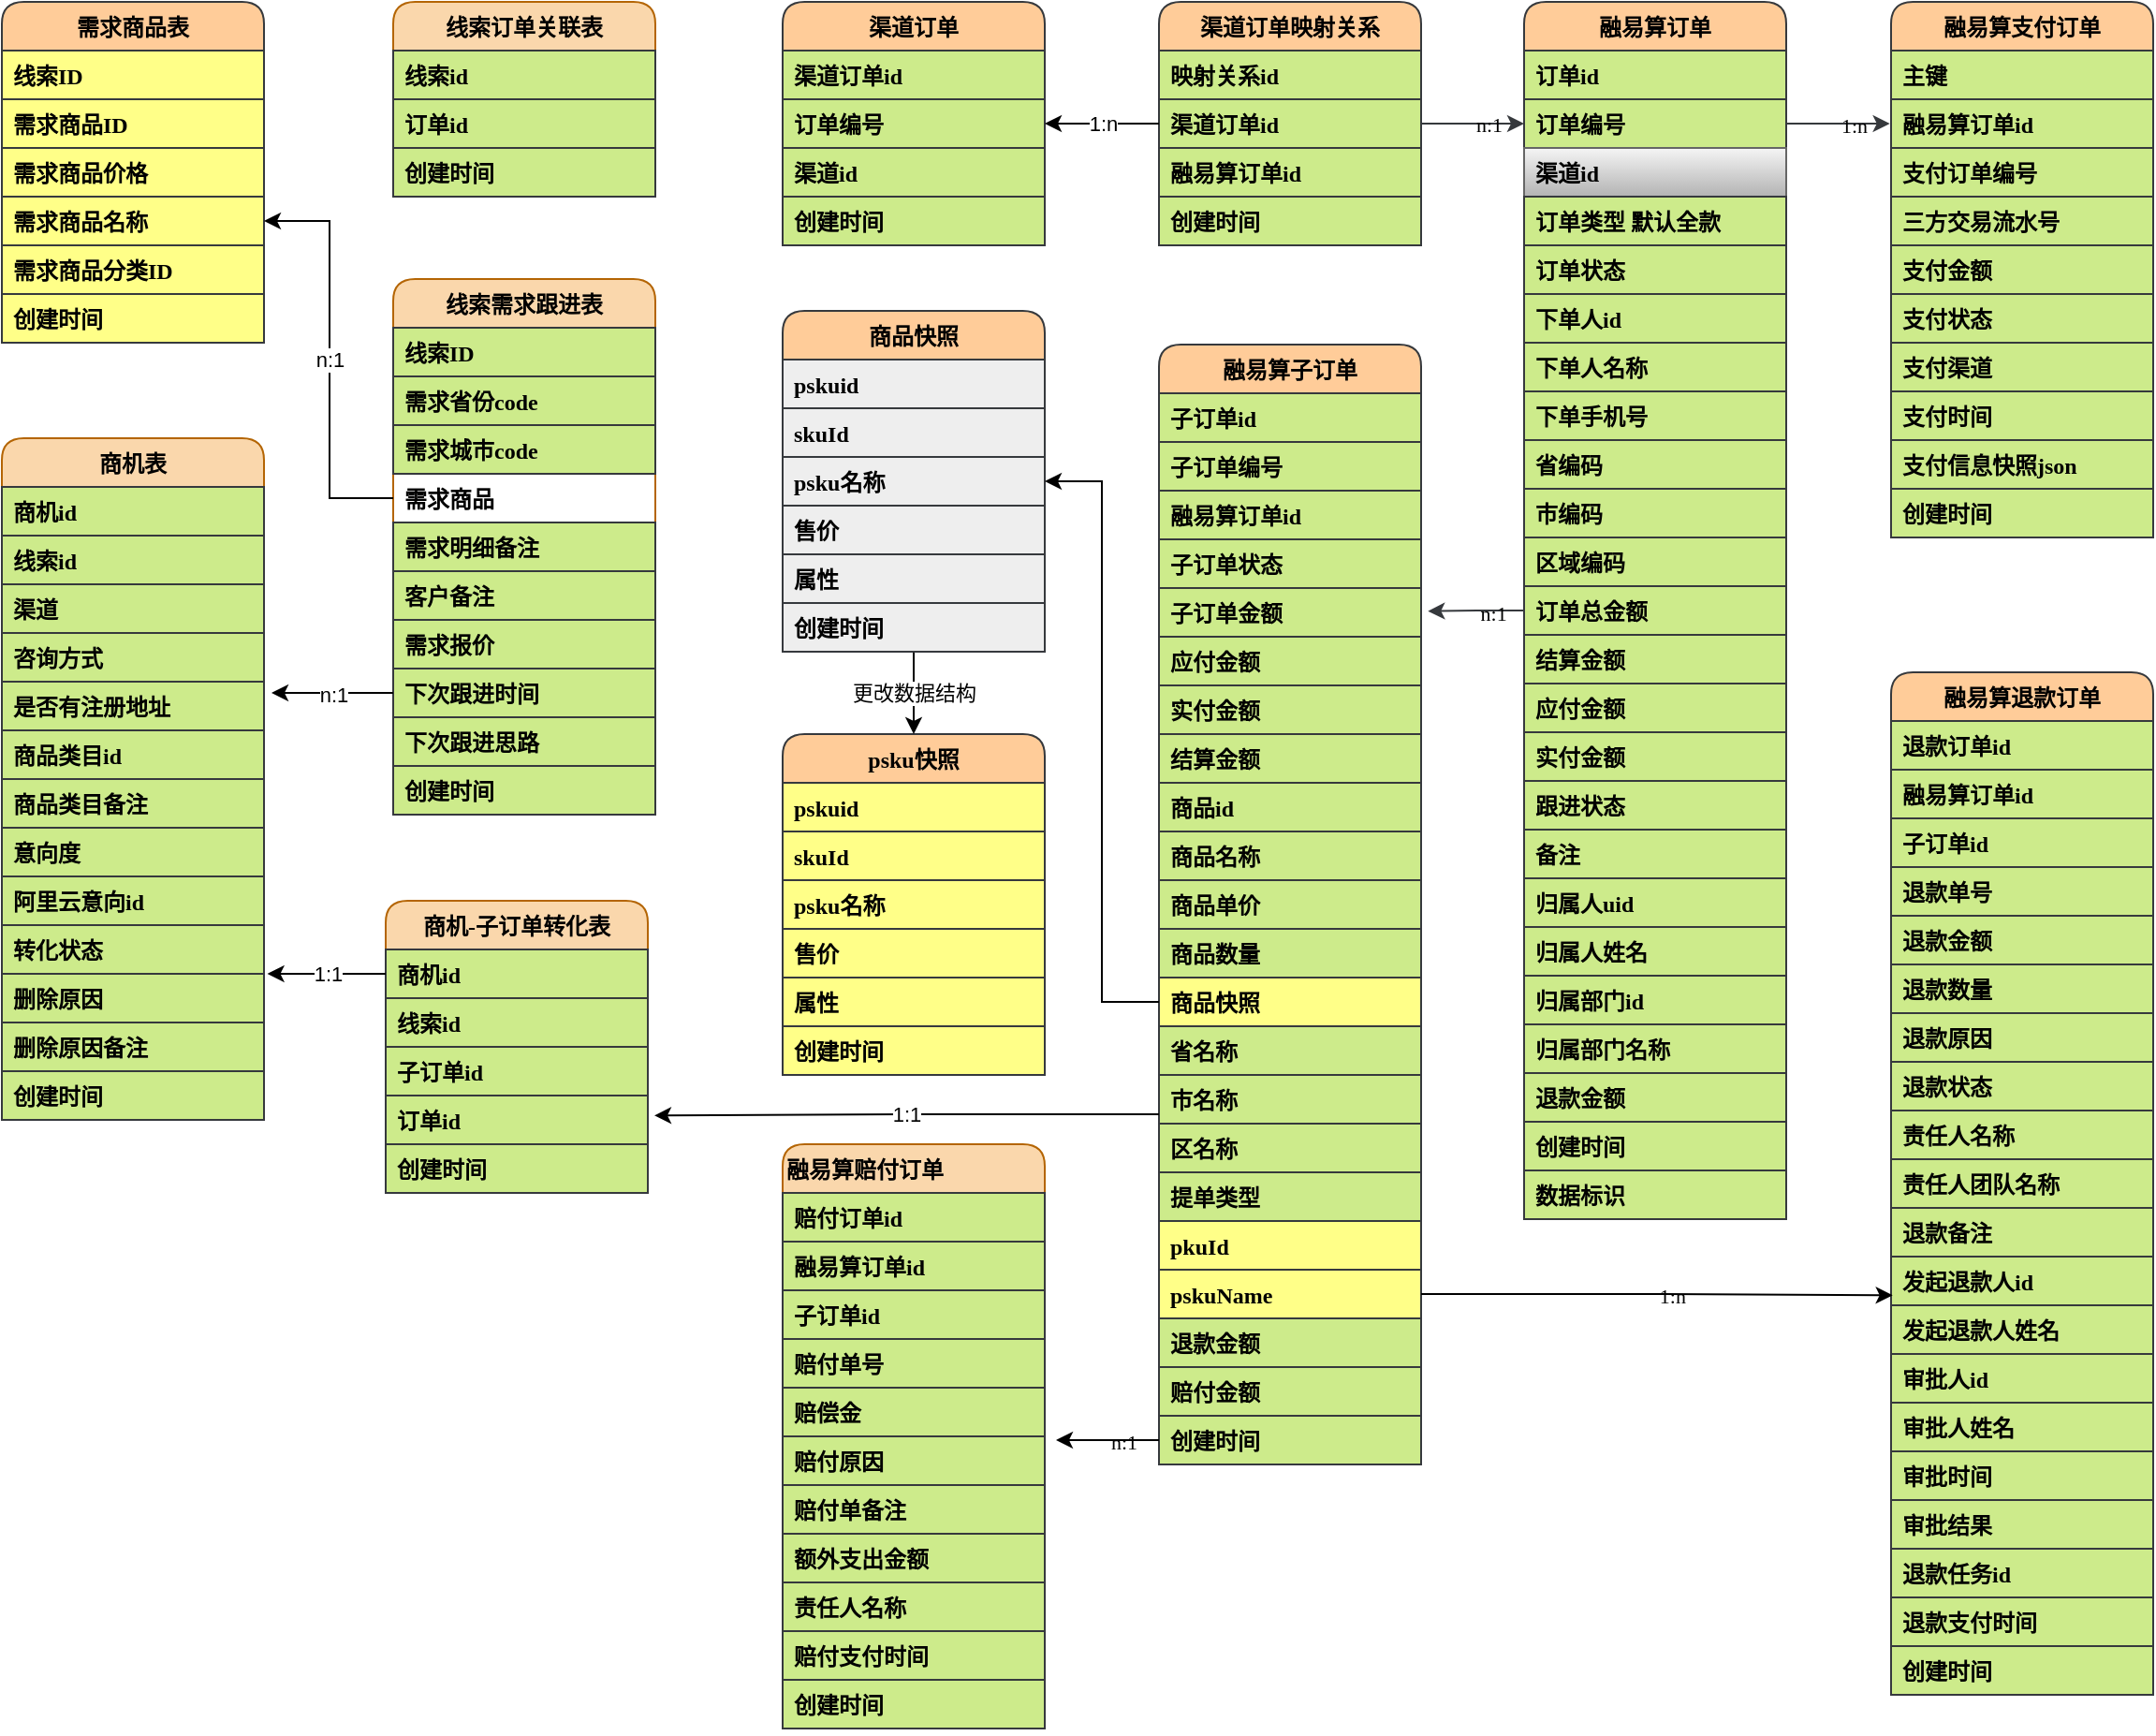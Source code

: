 <mxfile version="14.2.3" type="github">
  <diagram id="nkcNjnHHN7rYcLi6Fnu9" name="第 1 页">
    <mxGraphModel dx="2437" dy="833" grid="0" gridSize="10" guides="1" tooltips="1" connect="1" arrows="1" fold="1" page="0" pageScale="1" pageWidth="827" pageHeight="1169" math="0" shadow="0">
      <root>
        <mxCell id="0" />
        <mxCell id="1" parent="0" />
        <mxCell id="cLwiuci_HsSusy-Sjnxw-3" value="渠道订单" style="swimlane;fontStyle=1;childLayout=stackLayout;horizontal=1;startSize=26;horizontalStack=0;resizeParent=1;resizeParentMax=0;resizeLast=0;collapsible=1;marginBottom=0;rounded=1;sketch=0;swimlaneFillColor=none;fontFamily=Tahoma;fillColor=#ffcc99;strokeColor=#36393d;" parent="1" vertex="1">
          <mxGeometry x="-68" y="34" width="140" height="130" as="geometry" />
        </mxCell>
        <mxCell id="cLwiuci_HsSusy-Sjnxw-4" value="渠道订单id" style="text;align=left;verticalAlign=top;spacingLeft=4;spacingRight=4;overflow=hidden;rotatable=0;points=[[0,0.5],[1,0.5]];portConstraint=eastwest;fontStyle=1;fontFamily=Tahoma;fillColor=#cdeb8b;strokeColor=#36393d;" parent="cLwiuci_HsSusy-Sjnxw-3" vertex="1">
          <mxGeometry y="26" width="140" height="26" as="geometry" />
        </mxCell>
        <mxCell id="cLwiuci_HsSusy-Sjnxw-5" value="订单编号" style="text;align=left;verticalAlign=top;spacingLeft=4;spacingRight=4;overflow=hidden;rotatable=0;points=[[0,0.5],[1,0.5]];portConstraint=eastwest;fontStyle=1;fontFamily=Tahoma;fillColor=#cdeb8b;strokeColor=#36393d;" parent="cLwiuci_HsSusy-Sjnxw-3" vertex="1">
          <mxGeometry y="52" width="140" height="26" as="geometry" />
        </mxCell>
        <mxCell id="cLwiuci_HsSusy-Sjnxw-6" value="渠道id" style="text;align=left;verticalAlign=top;spacingLeft=4;spacingRight=4;overflow=hidden;rotatable=0;points=[[0,0.5],[1,0.5]];portConstraint=eastwest;fontStyle=1;fontFamily=Tahoma;fillColor=#cdeb8b;strokeColor=#36393d;" parent="cLwiuci_HsSusy-Sjnxw-3" vertex="1">
          <mxGeometry y="78" width="140" height="26" as="geometry" />
        </mxCell>
        <mxCell id="cLwiuci_HsSusy-Sjnxw-21" value="创建时间" style="text;align=left;verticalAlign=top;spacingLeft=4;spacingRight=4;overflow=hidden;rotatable=0;points=[[0,0.5],[1,0.5]];portConstraint=eastwest;fontStyle=1;fontFamily=Tahoma;fillColor=#cdeb8b;strokeColor=#36393d;" parent="cLwiuci_HsSusy-Sjnxw-3" vertex="1">
          <mxGeometry y="104" width="140" height="26" as="geometry" />
        </mxCell>
        <mxCell id="cLwiuci_HsSusy-Sjnxw-31" value="渠道订单映射关系" style="swimlane;fontStyle=1;childLayout=stackLayout;horizontal=1;startSize=26;horizontalStack=0;resizeParent=1;resizeParentMax=0;resizeLast=0;collapsible=1;marginBottom=0;rounded=1;fontFamily=Tahoma;fillColor=#ffcc99;strokeColor=#36393d;align=center;labelBackgroundColor=none;labelBorderColor=none;shadow=0;" parent="1" vertex="1">
          <mxGeometry x="133" y="34" width="140" height="130" as="geometry" />
        </mxCell>
        <mxCell id="cLwiuci_HsSusy-Sjnxw-32" value="映射关系id" style="text;align=left;verticalAlign=top;spacingLeft=4;spacingRight=4;overflow=hidden;rotatable=0;points=[[0,0.5],[1,0.5]];portConstraint=eastwest;fontStyle=1;fontFamily=Tahoma;fillColor=#cdeb8b;strokeColor=#36393d;labelBackgroundColor=none;labelBorderColor=none;shadow=0;" parent="cLwiuci_HsSusy-Sjnxw-31" vertex="1">
          <mxGeometry y="26" width="140" height="26" as="geometry" />
        </mxCell>
        <mxCell id="cLwiuci_HsSusy-Sjnxw-33" value="渠道订单id" style="text;align=left;verticalAlign=top;spacingLeft=4;spacingRight=4;overflow=hidden;rotatable=0;points=[[0,0.5],[1,0.5]];portConstraint=eastwest;fontStyle=1;fontFamily=Tahoma;fillColor=#cdeb8b;strokeColor=#36393d;labelBackgroundColor=none;labelBorderColor=none;shadow=0;" parent="cLwiuci_HsSusy-Sjnxw-31" vertex="1">
          <mxGeometry y="52" width="140" height="26" as="geometry" />
        </mxCell>
        <mxCell id="cLwiuci_HsSusy-Sjnxw-34" value="融易算订单id" style="text;align=left;verticalAlign=top;spacingLeft=4;spacingRight=4;overflow=hidden;rotatable=0;points=[[0,0.5],[1,0.5]];portConstraint=eastwest;fontStyle=1;fontFamily=Tahoma;fillColor=#cdeb8b;strokeColor=#36393d;labelBackgroundColor=none;labelBorderColor=none;shadow=0;" parent="cLwiuci_HsSusy-Sjnxw-31" vertex="1">
          <mxGeometry y="78" width="140" height="26" as="geometry" />
        </mxCell>
        <mxCell id="cLwiuci_HsSusy-Sjnxw-36" value="创建时间" style="text;align=left;verticalAlign=top;spacingLeft=4;spacingRight=4;overflow=hidden;rotatable=0;points=[[0,0.5],[1,0.5]];portConstraint=eastwest;fontStyle=1;fontFamily=Tahoma;fillColor=#cdeb8b;strokeColor=#36393d;labelBackgroundColor=none;labelBorderColor=none;shadow=0;" parent="cLwiuci_HsSusy-Sjnxw-31" vertex="1">
          <mxGeometry y="104" width="140" height="26" as="geometry" />
        </mxCell>
        <mxCell id="cLwiuci_HsSusy-Sjnxw-37" value="n:1" style="edgeStyle=orthogonalEdgeStyle;rounded=0;orthogonalLoop=1;jettySize=auto;exitX=0;exitY=0.5;exitDx=0;exitDy=0;fontFamily=Tahoma;fillColor=#cdeb8b;strokeColor=#36393d;fontStyle=0;align=left;labelBackgroundColor=none;labelBorderColor=none;shadow=0;" parent="1" source="cLwiuci_HsSusy-Sjnxw-38" edge="1">
          <mxGeometry relative="1" as="geometry">
            <mxPoint x="276.667" y="359.333" as="targetPoint" />
          </mxGeometry>
        </mxCell>
        <mxCell id="cLwiuci_HsSusy-Sjnxw-38" value="融易算订单" style="swimlane;fontStyle=1;childLayout=stackLayout;horizontal=1;startSize=26;horizontalStack=0;resizeParent=1;resizeParentMax=0;resizeLast=0;collapsible=1;marginBottom=0;rounded=1;sketch=0;swimlaneFillColor=none;fontFamily=Tahoma;fillColor=#ffcc99;strokeColor=#36393d;align=center;labelBackgroundColor=none;labelBorderColor=none;shadow=0;" parent="1" vertex="1">
          <mxGeometry x="328" y="34" width="140" height="650" as="geometry" />
        </mxCell>
        <mxCell id="cLwiuci_HsSusy-Sjnxw-39" value="订单id" style="text;align=left;verticalAlign=top;spacingLeft=4;spacingRight=4;overflow=hidden;rotatable=0;points=[[0,0.5],[1,0.5]];portConstraint=eastwest;fontStyle=1;fontFamily=Tahoma;fillColor=#cdeb8b;strokeColor=#36393d;labelBackgroundColor=none;labelBorderColor=none;shadow=0;" parent="cLwiuci_HsSusy-Sjnxw-38" vertex="1">
          <mxGeometry y="26" width="140" height="26" as="geometry" />
        </mxCell>
        <mxCell id="cLwiuci_HsSusy-Sjnxw-40" value="订单编号" style="text;align=left;verticalAlign=top;spacingLeft=4;spacingRight=4;overflow=hidden;rotatable=0;points=[[0,0.5],[1,0.5]];portConstraint=eastwest;fontStyle=1;fontFamily=Tahoma;fillColor=#cdeb8b;strokeColor=#36393d;labelBackgroundColor=none;labelBorderColor=none;shadow=0;" parent="cLwiuci_HsSusy-Sjnxw-38" vertex="1">
          <mxGeometry y="52" width="140" height="26" as="geometry" />
        </mxCell>
        <mxCell id="cLwiuci_HsSusy-Sjnxw-41" value="渠道id" style="text;align=left;verticalAlign=top;spacingLeft=4;spacingRight=4;overflow=hidden;rotatable=0;points=[[0,0.5],[1,0.5]];portConstraint=eastwest;fontStyle=1;fontFamily=Tahoma;fillColor=#f5f5f5;strokeColor=#666666;labelBackgroundColor=none;labelBorderColor=none;shadow=0;gradientColor=#b3b3b3;" parent="cLwiuci_HsSusy-Sjnxw-38" vertex="1">
          <mxGeometry y="78" width="140" height="26" as="geometry" />
        </mxCell>
        <mxCell id="cLwiuci_HsSusy-Sjnxw-42" value="订单类型 默认全款" style="text;align=left;verticalAlign=top;spacingLeft=4;spacingRight=4;overflow=hidden;rotatable=0;points=[[0,0.5],[1,0.5]];portConstraint=eastwest;fontStyle=1;fontFamily=Tahoma;fillColor=#cdeb8b;strokeColor=#36393d;labelBackgroundColor=none;labelBorderColor=none;shadow=0;" parent="cLwiuci_HsSusy-Sjnxw-38" vertex="1">
          <mxGeometry y="104" width="140" height="26" as="geometry" />
        </mxCell>
        <mxCell id="cLwiuci_HsSusy-Sjnxw-43" value="订单状态" style="text;align=left;verticalAlign=top;spacingLeft=4;spacingRight=4;overflow=hidden;rotatable=0;points=[[0,0.5],[1,0.5]];portConstraint=eastwest;fontStyle=1;fontFamily=Tahoma;fillColor=#cdeb8b;strokeColor=#36393d;labelBackgroundColor=none;labelBorderColor=none;shadow=0;" parent="cLwiuci_HsSusy-Sjnxw-38" vertex="1">
          <mxGeometry y="130" width="140" height="26" as="geometry" />
        </mxCell>
        <mxCell id="cLwiuci_HsSusy-Sjnxw-44" value="下单人id" style="text;align=left;verticalAlign=top;spacingLeft=4;spacingRight=4;overflow=hidden;rotatable=0;points=[[0,0.5],[1,0.5]];portConstraint=eastwest;fontStyle=1;fontFamily=Tahoma;fillColor=#cdeb8b;strokeColor=#36393d;labelBackgroundColor=none;labelBorderColor=none;shadow=0;" parent="cLwiuci_HsSusy-Sjnxw-38" vertex="1">
          <mxGeometry y="156" width="140" height="26" as="geometry" />
        </mxCell>
        <mxCell id="cLwiuci_HsSusy-Sjnxw-45" value="下单人名称" style="text;align=left;verticalAlign=top;spacingLeft=4;spacingRight=4;overflow=hidden;rotatable=0;points=[[0,0.5],[1,0.5]];portConstraint=eastwest;fontStyle=1;fontFamily=Tahoma;fillColor=#cdeb8b;strokeColor=#36393d;labelBackgroundColor=none;labelBorderColor=none;shadow=0;" parent="cLwiuci_HsSusy-Sjnxw-38" vertex="1">
          <mxGeometry y="182" width="140" height="26" as="geometry" />
        </mxCell>
        <mxCell id="cLwiuci_HsSusy-Sjnxw-46" value="下单手机号" style="text;align=left;verticalAlign=top;spacingLeft=4;spacingRight=4;overflow=hidden;rotatable=0;points=[[0,0.5],[1,0.5]];portConstraint=eastwest;fontStyle=1;fontFamily=Tahoma;fillColor=#cdeb8b;strokeColor=#36393d;labelBackgroundColor=none;labelBorderColor=none;shadow=0;" parent="cLwiuci_HsSusy-Sjnxw-38" vertex="1">
          <mxGeometry y="208" width="140" height="26" as="geometry" />
        </mxCell>
        <mxCell id="cLwiuci_HsSusy-Sjnxw-47" value="省编码" style="text;align=left;verticalAlign=top;spacingLeft=4;spacingRight=4;overflow=hidden;rotatable=0;points=[[0,0.5],[1,0.5]];portConstraint=eastwest;fontStyle=1;fontFamily=Tahoma;fillColor=#cdeb8b;strokeColor=#36393d;labelBackgroundColor=none;labelBorderColor=none;shadow=0;" parent="cLwiuci_HsSusy-Sjnxw-38" vertex="1">
          <mxGeometry y="234" width="140" height="26" as="geometry" />
        </mxCell>
        <mxCell id="cLwiuci_HsSusy-Sjnxw-48" value="市编码" style="text;align=left;verticalAlign=top;spacingLeft=4;spacingRight=4;overflow=hidden;rotatable=0;points=[[0,0.5],[1,0.5]];portConstraint=eastwest;fontStyle=1;fontFamily=Tahoma;fillColor=#cdeb8b;strokeColor=#36393d;labelBackgroundColor=none;labelBorderColor=none;shadow=0;" parent="cLwiuci_HsSusy-Sjnxw-38" vertex="1">
          <mxGeometry y="260" width="140" height="26" as="geometry" />
        </mxCell>
        <mxCell id="cLwiuci_HsSusy-Sjnxw-49" value="区域编码" style="text;align=left;verticalAlign=top;spacingLeft=4;spacingRight=4;overflow=hidden;rotatable=0;points=[[0,0.5],[1,0.5]];portConstraint=eastwest;fontStyle=1;fontFamily=Tahoma;fillColor=#cdeb8b;strokeColor=#36393d;labelBackgroundColor=none;labelBorderColor=none;shadow=0;" parent="cLwiuci_HsSusy-Sjnxw-38" vertex="1">
          <mxGeometry y="286" width="140" height="26" as="geometry" />
        </mxCell>
        <mxCell id="cLwiuci_HsSusy-Sjnxw-50" value="订单总金额" style="text;align=left;verticalAlign=top;spacingLeft=4;spacingRight=4;overflow=hidden;rotatable=0;points=[[0,0.5],[1,0.5]];portConstraint=eastwest;fontStyle=1;fontFamily=Tahoma;fillColor=#cdeb8b;strokeColor=#36393d;labelBackgroundColor=none;labelBorderColor=none;shadow=0;" parent="cLwiuci_HsSusy-Sjnxw-38" vertex="1">
          <mxGeometry y="312" width="140" height="26" as="geometry" />
        </mxCell>
        <mxCell id="cLwiuci_HsSusy-Sjnxw-51" value="结算金额" style="text;align=left;verticalAlign=top;spacingLeft=4;spacingRight=4;overflow=hidden;rotatable=0;points=[[0,0.5],[1,0.5]];portConstraint=eastwest;fontStyle=1;fontFamily=Tahoma;fillColor=#cdeb8b;strokeColor=#36393d;labelBackgroundColor=none;labelBorderColor=none;shadow=0;" parent="cLwiuci_HsSusy-Sjnxw-38" vertex="1">
          <mxGeometry y="338" width="140" height="26" as="geometry" />
        </mxCell>
        <mxCell id="cLwiuci_HsSusy-Sjnxw-52" value="应付金额" style="text;align=left;verticalAlign=top;spacingLeft=4;spacingRight=4;overflow=hidden;rotatable=0;points=[[0,0.5],[1,0.5]];portConstraint=eastwest;fontStyle=1;fontFamily=Tahoma;fillColor=#cdeb8b;strokeColor=#36393d;labelBackgroundColor=none;labelBorderColor=none;shadow=0;" parent="cLwiuci_HsSusy-Sjnxw-38" vertex="1">
          <mxGeometry y="364" width="140" height="26" as="geometry" />
        </mxCell>
        <mxCell id="cLwiuci_HsSusy-Sjnxw-53" value="实付金额" style="text;align=left;verticalAlign=top;spacingLeft=4;spacingRight=4;overflow=hidden;rotatable=0;points=[[0,0.5],[1,0.5]];portConstraint=eastwest;fontStyle=1;fontFamily=Tahoma;fillColor=#cdeb8b;strokeColor=#36393d;labelBackgroundColor=none;labelBorderColor=none;shadow=0;" parent="cLwiuci_HsSusy-Sjnxw-38" vertex="1">
          <mxGeometry y="390" width="140" height="26" as="geometry" />
        </mxCell>
        <mxCell id="cLwiuci_HsSusy-Sjnxw-54" value="跟进状态" style="text;align=left;verticalAlign=top;spacingLeft=4;spacingRight=4;overflow=hidden;rotatable=0;points=[[0,0.5],[1,0.5]];portConstraint=eastwest;fontStyle=1;fontFamily=Tahoma;fillColor=#cdeb8b;strokeColor=#36393d;labelBackgroundColor=none;labelBorderColor=none;shadow=0;" parent="cLwiuci_HsSusy-Sjnxw-38" vertex="1">
          <mxGeometry y="416" width="140" height="26" as="geometry" />
        </mxCell>
        <mxCell id="cLwiuci_HsSusy-Sjnxw-55" value="备注" style="text;align=left;verticalAlign=top;spacingLeft=4;spacingRight=4;overflow=hidden;rotatable=0;points=[[0,0.5],[1,0.5]];portConstraint=eastwest;fontStyle=1;fontFamily=Tahoma;fillColor=#cdeb8b;strokeColor=#36393d;labelBackgroundColor=none;labelBorderColor=none;shadow=0;" parent="cLwiuci_HsSusy-Sjnxw-38" vertex="1">
          <mxGeometry y="442" width="140" height="26" as="geometry" />
        </mxCell>
        <mxCell id="cLwiuci_HsSusy-Sjnxw-56" value="归属人uid" style="text;align=left;verticalAlign=top;spacingLeft=4;spacingRight=4;overflow=hidden;rotatable=0;points=[[0,0.5],[1,0.5]];portConstraint=eastwest;fontStyle=1;fontFamily=Tahoma;fillColor=#cdeb8b;strokeColor=#36393d;labelBackgroundColor=none;labelBorderColor=none;shadow=0;" parent="cLwiuci_HsSusy-Sjnxw-38" vertex="1">
          <mxGeometry y="468" width="140" height="26" as="geometry" />
        </mxCell>
        <mxCell id="cLwiuci_HsSusy-Sjnxw-57" value="归属人姓名" style="text;align=left;verticalAlign=top;spacingLeft=4;spacingRight=4;overflow=hidden;rotatable=0;points=[[0,0.5],[1,0.5]];portConstraint=eastwest;fontStyle=1;fontFamily=Tahoma;fillColor=#cdeb8b;strokeColor=#36393d;labelBackgroundColor=none;labelBorderColor=none;shadow=0;" parent="cLwiuci_HsSusy-Sjnxw-38" vertex="1">
          <mxGeometry y="494" width="140" height="26" as="geometry" />
        </mxCell>
        <mxCell id="cLwiuci_HsSusy-Sjnxw-58" value="归属部门id" style="text;align=left;verticalAlign=top;spacingLeft=4;spacingRight=4;overflow=hidden;rotatable=0;points=[[0,0.5],[1,0.5]];portConstraint=eastwest;fontStyle=1;fontFamily=Tahoma;fillColor=#cdeb8b;strokeColor=#36393d;labelBackgroundColor=none;labelBorderColor=none;shadow=0;" parent="cLwiuci_HsSusy-Sjnxw-38" vertex="1">
          <mxGeometry y="520" width="140" height="26" as="geometry" />
        </mxCell>
        <mxCell id="cLwiuci_HsSusy-Sjnxw-59" value="归属部门名称" style="text;align=left;verticalAlign=top;spacingLeft=4;spacingRight=4;overflow=hidden;rotatable=0;points=[[0,0.5],[1,0.5]];portConstraint=eastwest;fontStyle=1;fontFamily=Tahoma;fillColor=#cdeb8b;strokeColor=#36393d;labelBackgroundColor=none;labelBorderColor=none;shadow=0;" parent="cLwiuci_HsSusy-Sjnxw-38" vertex="1">
          <mxGeometry y="546" width="140" height="26" as="geometry" />
        </mxCell>
        <mxCell id="cLwiuci_HsSusy-Sjnxw-60" value="退款金额" style="text;align=left;verticalAlign=top;spacingLeft=4;spacingRight=4;overflow=hidden;rotatable=0;points=[[0,0.5],[1,0.5]];portConstraint=eastwest;fontStyle=1;fontFamily=Tahoma;fillColor=#cdeb8b;strokeColor=#36393d;labelBackgroundColor=none;labelBorderColor=none;shadow=0;" parent="cLwiuci_HsSusy-Sjnxw-38" vertex="1">
          <mxGeometry y="572" width="140" height="26" as="geometry" />
        </mxCell>
        <mxCell id="cLwiuci_HsSusy-Sjnxw-61" value="创建时间" style="text;align=left;verticalAlign=top;spacingLeft=4;spacingRight=4;overflow=hidden;rotatable=0;points=[[0,0.5],[1,0.5]];portConstraint=eastwest;fontStyle=1;fontFamily=Tahoma;fillColor=#cdeb8b;strokeColor=#36393d;labelBackgroundColor=none;labelBorderColor=none;shadow=0;" parent="cLwiuci_HsSusy-Sjnxw-38" vertex="1">
          <mxGeometry y="598" width="140" height="26" as="geometry" />
        </mxCell>
        <mxCell id="cLwiuci_HsSusy-Sjnxw-62" value="数据标识" style="text;align=left;verticalAlign=top;spacingLeft=4;spacingRight=4;overflow=hidden;rotatable=0;points=[[0,0.5],[1,0.5]];portConstraint=eastwest;fontStyle=1;fontFamily=Tahoma;fillColor=#cdeb8b;strokeColor=#36393d;labelBackgroundColor=none;labelBorderColor=none;shadow=0;" parent="cLwiuci_HsSusy-Sjnxw-38" vertex="1">
          <mxGeometry y="624" width="140" height="26" as="geometry" />
        </mxCell>
        <mxCell id="cLwiuci_HsSusy-Sjnxw-63" value="n:1" style="edgeStyle=orthogonalEdgeStyle;rounded=0;orthogonalLoop=1;jettySize=auto;entryX=0;entryY=0.5;entryDx=0;entryDy=0;fontFamily=Tahoma;fillColor=#cdeb8b;strokeColor=#36393d;fontStyle=0;align=left;labelBackgroundColor=none;labelBorderColor=none;shadow=0;" parent="1" source="cLwiuci_HsSusy-Sjnxw-33" target="cLwiuci_HsSusy-Sjnxw-40" edge="1">
          <mxGeometry relative="1" as="geometry" />
        </mxCell>
        <mxCell id="cLwiuci_HsSusy-Sjnxw-64" value="融易算子订单" style="swimlane;fontStyle=1;childLayout=stackLayout;horizontal=1;startSize=26;horizontalStack=0;resizeParent=1;resizeParentMax=0;resizeLast=0;collapsible=1;marginBottom=0;rounded=1;fontFamily=Tahoma;fillColor=#ffcc99;strokeColor=#36393d;align=center;labelBackgroundColor=none;labelBorderColor=none;shadow=0;" parent="1" vertex="1">
          <mxGeometry x="133" y="217" width="140" height="598" as="geometry" />
        </mxCell>
        <mxCell id="cLwiuci_HsSusy-Sjnxw-65" value="子订单id" style="text;align=left;verticalAlign=top;spacingLeft=4;spacingRight=4;overflow=hidden;rotatable=0;points=[[0,0.5],[1,0.5]];portConstraint=eastwest;fontStyle=1;fontFamily=Tahoma;fillColor=#cdeb8b;strokeColor=#36393d;labelBackgroundColor=none;labelBorderColor=none;shadow=0;" parent="cLwiuci_HsSusy-Sjnxw-64" vertex="1">
          <mxGeometry y="26" width="140" height="26" as="geometry" />
        </mxCell>
        <mxCell id="cLwiuci_HsSusy-Sjnxw-66" value="子订单编号" style="text;align=left;verticalAlign=top;spacingLeft=4;spacingRight=4;overflow=hidden;rotatable=0;points=[[0,0.5],[1,0.5]];portConstraint=eastwest;fontStyle=1;fontFamily=Tahoma;fillColor=#cdeb8b;strokeColor=#36393d;labelBackgroundColor=none;labelBorderColor=none;shadow=0;" parent="cLwiuci_HsSusy-Sjnxw-64" vertex="1">
          <mxGeometry y="52" width="140" height="26" as="geometry" />
        </mxCell>
        <mxCell id="cLwiuci_HsSusy-Sjnxw-67" value="融易算订单id" style="text;align=left;verticalAlign=top;spacingLeft=4;spacingRight=4;overflow=hidden;rotatable=0;points=[[0,0.5],[1,0.5]];portConstraint=eastwest;fontStyle=1;fontFamily=Tahoma;fillColor=#cdeb8b;strokeColor=#36393d;labelBackgroundColor=none;labelBorderColor=none;shadow=0;" parent="cLwiuci_HsSusy-Sjnxw-64" vertex="1">
          <mxGeometry y="78" width="140" height="26" as="geometry" />
        </mxCell>
        <mxCell id="cLwiuci_HsSusy-Sjnxw-68" value="子订单状态" style="text;align=left;verticalAlign=top;spacingLeft=4;spacingRight=4;overflow=hidden;rotatable=0;points=[[0,0.5],[1,0.5]];portConstraint=eastwest;fontStyle=1;fontFamily=Tahoma;fillColor=#cdeb8b;strokeColor=#36393d;labelBackgroundColor=none;labelBorderColor=none;shadow=0;" parent="cLwiuci_HsSusy-Sjnxw-64" vertex="1">
          <mxGeometry y="104" width="140" height="26" as="geometry" />
        </mxCell>
        <mxCell id="cLwiuci_HsSusy-Sjnxw-69" value="子订单金额" style="text;align=left;verticalAlign=top;spacingLeft=4;spacingRight=4;overflow=hidden;rotatable=0;points=[[0,0.5],[1,0.5]];portConstraint=eastwest;fontStyle=1;fontFamily=Tahoma;fillColor=#cdeb8b;strokeColor=#36393d;labelBackgroundColor=none;labelBorderColor=none;shadow=0;" parent="cLwiuci_HsSusy-Sjnxw-64" vertex="1">
          <mxGeometry y="130" width="140" height="26" as="geometry" />
        </mxCell>
        <mxCell id="cLwiuci_HsSusy-Sjnxw-70" value="应付金额" style="text;align=left;verticalAlign=top;spacingLeft=4;spacingRight=4;overflow=hidden;rotatable=0;points=[[0,0.5],[1,0.5]];portConstraint=eastwest;fontStyle=1;fontFamily=Tahoma;fillColor=#cdeb8b;strokeColor=#36393d;labelBackgroundColor=none;labelBorderColor=none;shadow=0;" parent="cLwiuci_HsSusy-Sjnxw-64" vertex="1">
          <mxGeometry y="156" width="140" height="26" as="geometry" />
        </mxCell>
        <mxCell id="cLwiuci_HsSusy-Sjnxw-71" value="实付金额" style="text;align=left;verticalAlign=top;spacingLeft=4;spacingRight=4;overflow=hidden;rotatable=0;points=[[0,0.5],[1,0.5]];portConstraint=eastwest;fontStyle=1;fontFamily=Tahoma;fillColor=#cdeb8b;strokeColor=#36393d;labelBackgroundColor=none;labelBorderColor=none;shadow=0;" parent="cLwiuci_HsSusy-Sjnxw-64" vertex="1">
          <mxGeometry y="182" width="140" height="26" as="geometry" />
        </mxCell>
        <mxCell id="cLwiuci_HsSusy-Sjnxw-72" value="结算金额" style="text;align=left;verticalAlign=top;spacingLeft=4;spacingRight=4;overflow=hidden;rotatable=0;points=[[0,0.5],[1,0.5]];portConstraint=eastwest;fontStyle=1;fontFamily=Tahoma;fillColor=#cdeb8b;strokeColor=#36393d;labelBackgroundColor=none;labelBorderColor=none;shadow=0;" parent="cLwiuci_HsSusy-Sjnxw-64" vertex="1">
          <mxGeometry y="208" width="140" height="26" as="geometry" />
        </mxCell>
        <mxCell id="cLwiuci_HsSusy-Sjnxw-73" value="商品id" style="text;align=left;verticalAlign=top;spacingLeft=4;spacingRight=4;overflow=hidden;rotatable=0;points=[[0,0.5],[1,0.5]];portConstraint=eastwest;fontStyle=1;fontFamily=Tahoma;fillColor=#cdeb8b;strokeColor=#36393d;labelBackgroundColor=none;labelBorderColor=none;shadow=0;" parent="cLwiuci_HsSusy-Sjnxw-64" vertex="1">
          <mxGeometry y="234" width="140" height="26" as="geometry" />
        </mxCell>
        <mxCell id="cLwiuci_HsSusy-Sjnxw-74" value="商品名称" style="text;align=left;verticalAlign=top;spacingLeft=4;spacingRight=4;overflow=hidden;rotatable=0;points=[[0,0.5],[1,0.5]];portConstraint=eastwest;fontStyle=1;fontFamily=Tahoma;fillColor=#cdeb8b;strokeColor=#36393d;labelBackgroundColor=none;labelBorderColor=none;shadow=0;" parent="cLwiuci_HsSusy-Sjnxw-64" vertex="1">
          <mxGeometry y="260" width="140" height="26" as="geometry" />
        </mxCell>
        <mxCell id="cLwiuci_HsSusy-Sjnxw-75" value="商品单价" style="text;align=left;verticalAlign=top;spacingLeft=4;spacingRight=4;overflow=hidden;rotatable=0;points=[[0,0.5],[1,0.5]];portConstraint=eastwest;fontStyle=1;fontFamily=Tahoma;fillColor=#cdeb8b;strokeColor=#36393d;labelBackgroundColor=none;labelBorderColor=none;shadow=0;" parent="cLwiuci_HsSusy-Sjnxw-64" vertex="1">
          <mxGeometry y="286" width="140" height="26" as="geometry" />
        </mxCell>
        <mxCell id="cLwiuci_HsSusy-Sjnxw-76" value="商品数量" style="text;align=left;verticalAlign=top;spacingLeft=4;spacingRight=4;overflow=hidden;rotatable=0;points=[[0,0.5],[1,0.5]];portConstraint=eastwest;fontStyle=1;fontFamily=Tahoma;fillColor=#cdeb8b;strokeColor=#36393d;labelBackgroundColor=none;labelBorderColor=none;shadow=0;" parent="cLwiuci_HsSusy-Sjnxw-64" vertex="1">
          <mxGeometry y="312" width="140" height="26" as="geometry" />
        </mxCell>
        <mxCell id="cLwiuci_HsSusy-Sjnxw-77" value="商品快照" style="text;align=left;verticalAlign=top;spacingLeft=4;spacingRight=4;overflow=hidden;rotatable=0;points=[[0,0.5],[1,0.5]];portConstraint=eastwest;fontStyle=1;fontFamily=Tahoma;fillColor=#ffff88;strokeColor=#36393d;labelBackgroundColor=none;labelBorderColor=none;shadow=0;" parent="cLwiuci_HsSusy-Sjnxw-64" vertex="1">
          <mxGeometry y="338" width="140" height="26" as="geometry" />
        </mxCell>
        <mxCell id="cLwiuci_HsSusy-Sjnxw-78" value="省名称" style="text;align=left;verticalAlign=top;spacingLeft=4;spacingRight=4;overflow=hidden;rotatable=0;points=[[0,0.5],[1,0.5]];portConstraint=eastwest;fontStyle=1;fontFamily=Tahoma;fillColor=#cdeb8b;strokeColor=#36393d;labelBackgroundColor=none;labelBorderColor=none;shadow=0;" parent="cLwiuci_HsSusy-Sjnxw-64" vertex="1">
          <mxGeometry y="364" width="140" height="26" as="geometry" />
        </mxCell>
        <mxCell id="cLwiuci_HsSusy-Sjnxw-79" value="市名称" style="text;align=left;verticalAlign=top;spacingLeft=4;spacingRight=4;overflow=hidden;rotatable=0;points=[[0,0.5],[1,0.5]];portConstraint=eastwest;fontStyle=1;fontFamily=Tahoma;fillColor=#cdeb8b;strokeColor=#36393d;labelBackgroundColor=none;labelBorderColor=none;shadow=0;" parent="cLwiuci_HsSusy-Sjnxw-64" vertex="1">
          <mxGeometry y="390" width="140" height="26" as="geometry" />
        </mxCell>
        <mxCell id="cLwiuci_HsSusy-Sjnxw-80" value="区名称" style="text;align=left;verticalAlign=top;spacingLeft=4;spacingRight=4;overflow=hidden;rotatable=0;points=[[0,0.5],[1,0.5]];portConstraint=eastwest;fontStyle=1;fontFamily=Tahoma;fillColor=#cdeb8b;strokeColor=#36393d;labelBackgroundColor=none;labelBorderColor=none;shadow=0;" parent="cLwiuci_HsSusy-Sjnxw-64" vertex="1">
          <mxGeometry y="416" width="140" height="26" as="geometry" />
        </mxCell>
        <mxCell id="cLwiuci_HsSusy-Sjnxw-81" value="提单类型" style="text;align=left;verticalAlign=top;spacingLeft=4;spacingRight=4;overflow=hidden;rotatable=0;points=[[0,0.5],[1,0.5]];portConstraint=eastwest;fontStyle=1;fontFamily=Tahoma;fillColor=#cdeb8b;strokeColor=#36393d;labelBackgroundColor=none;labelBorderColor=none;shadow=0;" parent="cLwiuci_HsSusy-Sjnxw-64" vertex="1">
          <mxGeometry y="442" width="140" height="26" as="geometry" />
        </mxCell>
        <mxCell id="cLwiuci_HsSusy-Sjnxw-82" value="pkuId" style="text;align=left;verticalAlign=top;spacingLeft=4;spacingRight=4;overflow=hidden;rotatable=0;points=[[0,0.5],[1,0.5]];portConstraint=eastwest;fontStyle=1;fontFamily=Tahoma;fillColor=#ffff88;strokeColor=#36393d;labelBackgroundColor=none;labelBorderColor=none;shadow=0;" parent="cLwiuci_HsSusy-Sjnxw-64" vertex="1">
          <mxGeometry y="468" width="140" height="26" as="geometry" />
        </mxCell>
        <mxCell id="cLwiuci_HsSusy-Sjnxw-83" value="pskuName" style="text;align=left;verticalAlign=top;spacingLeft=4;spacingRight=4;overflow=hidden;rotatable=0;points=[[0,0.5],[1,0.5]];portConstraint=eastwest;fontStyle=1;fontFamily=Tahoma;fillColor=#ffff88;strokeColor=#36393d;labelBackgroundColor=none;labelBorderColor=none;shadow=0;" parent="cLwiuci_HsSusy-Sjnxw-64" vertex="1">
          <mxGeometry y="494" width="140" height="26" as="geometry" />
        </mxCell>
        <mxCell id="cLwiuci_HsSusy-Sjnxw-85" value="退款金额" style="text;align=left;verticalAlign=top;spacingLeft=4;spacingRight=4;overflow=hidden;rotatable=0;points=[[0,0.5],[1,0.5]];portConstraint=eastwest;fontStyle=1;fontFamily=Tahoma;fillColor=#cdeb8b;strokeColor=#36393d;labelBackgroundColor=none;labelBorderColor=none;shadow=0;" parent="cLwiuci_HsSusy-Sjnxw-64" vertex="1">
          <mxGeometry y="520" width="140" height="26" as="geometry" />
        </mxCell>
        <mxCell id="cLwiuci_HsSusy-Sjnxw-86" value="赔付金额" style="text;align=left;verticalAlign=top;spacingLeft=4;spacingRight=4;overflow=hidden;rotatable=0;points=[[0,0.5],[1,0.5]];portConstraint=eastwest;fontStyle=1;fontFamily=Tahoma;fillColor=#cdeb8b;strokeColor=#36393d;labelBackgroundColor=none;labelBorderColor=none;shadow=0;" parent="cLwiuci_HsSusy-Sjnxw-64" vertex="1">
          <mxGeometry y="546" width="140" height="26" as="geometry" />
        </mxCell>
        <mxCell id="cLwiuci_HsSusy-Sjnxw-87" value="创建时间" style="text;align=left;verticalAlign=top;spacingLeft=4;spacingRight=4;overflow=hidden;rotatable=0;points=[[0,0.5],[1,0.5]];portConstraint=eastwest;fontStyle=1;fontFamily=Tahoma;fillColor=#cdeb8b;strokeColor=#36393d;labelBackgroundColor=none;labelBorderColor=none;shadow=0;" parent="cLwiuci_HsSusy-Sjnxw-64" vertex="1">
          <mxGeometry y="572" width="140" height="26" as="geometry" />
        </mxCell>
        <mxCell id="cLwiuci_HsSusy-Sjnxw-88" value="融易算支付订单" style="swimlane;fontStyle=1;childLayout=stackLayout;horizontal=1;startSize=26;horizontalStack=0;resizeParent=1;resizeParentMax=0;resizeLast=0;collapsible=1;marginBottom=0;rounded=1;fontFamily=Tahoma;fillColor=#ffcc99;strokeColor=#36393d;align=center;labelBackgroundColor=none;labelBorderColor=none;shadow=0;" parent="1" vertex="1">
          <mxGeometry x="524" y="34" width="140" height="286" as="geometry" />
        </mxCell>
        <mxCell id="cLwiuci_HsSusy-Sjnxw-89" value="主键" style="text;align=left;verticalAlign=top;spacingLeft=4;spacingRight=4;overflow=hidden;rotatable=0;points=[[0,0.5],[1,0.5]];portConstraint=eastwest;fontStyle=1;fontFamily=Tahoma;fillColor=#cdeb8b;strokeColor=#36393d;labelBackgroundColor=none;labelBorderColor=none;shadow=0;" parent="cLwiuci_HsSusy-Sjnxw-88" vertex="1">
          <mxGeometry y="26" width="140" height="26" as="geometry" />
        </mxCell>
        <mxCell id="cLwiuci_HsSusy-Sjnxw-90" value="融易算订单id" style="text;align=left;verticalAlign=top;spacingLeft=4;spacingRight=4;overflow=hidden;rotatable=0;points=[[0,0.5],[1,0.5]];portConstraint=eastwest;fontStyle=1;fontFamily=Tahoma;fillColor=#cdeb8b;strokeColor=#36393d;labelBackgroundColor=none;labelBorderColor=none;shadow=0;" parent="cLwiuci_HsSusy-Sjnxw-88" vertex="1">
          <mxGeometry y="52" width="140" height="26" as="geometry" />
        </mxCell>
        <mxCell id="cLwiuci_HsSusy-Sjnxw-91" value="支付订单编号" style="text;align=left;verticalAlign=top;spacingLeft=4;spacingRight=4;overflow=hidden;rotatable=0;points=[[0,0.5],[1,0.5]];portConstraint=eastwest;fontStyle=1;fontFamily=Tahoma;fillColor=#cdeb8b;strokeColor=#36393d;labelBackgroundColor=none;labelBorderColor=none;shadow=0;" parent="cLwiuci_HsSusy-Sjnxw-88" vertex="1">
          <mxGeometry y="78" width="140" height="26" as="geometry" />
        </mxCell>
        <mxCell id="cLwiuci_HsSusy-Sjnxw-92" value="三方交易流水号" style="text;align=left;verticalAlign=top;spacingLeft=4;spacingRight=4;overflow=hidden;rotatable=0;points=[[0,0.5],[1,0.5]];portConstraint=eastwest;fontStyle=1;fontFamily=Tahoma;fillColor=#cdeb8b;strokeColor=#36393d;labelBackgroundColor=none;labelBorderColor=none;shadow=0;" parent="cLwiuci_HsSusy-Sjnxw-88" vertex="1">
          <mxGeometry y="104" width="140" height="26" as="geometry" />
        </mxCell>
        <mxCell id="cLwiuci_HsSusy-Sjnxw-93" value="支付金额" style="text;align=left;verticalAlign=top;spacingLeft=4;spacingRight=4;overflow=hidden;rotatable=0;points=[[0,0.5],[1,0.5]];portConstraint=eastwest;fontStyle=1;fontFamily=Tahoma;fillColor=#cdeb8b;strokeColor=#36393d;labelBackgroundColor=none;labelBorderColor=none;shadow=0;" parent="cLwiuci_HsSusy-Sjnxw-88" vertex="1">
          <mxGeometry y="130" width="140" height="26" as="geometry" />
        </mxCell>
        <mxCell id="cLwiuci_HsSusy-Sjnxw-94" value="支付状态" style="text;align=left;verticalAlign=top;spacingLeft=4;spacingRight=4;overflow=hidden;rotatable=0;points=[[0,0.5],[1,0.5]];portConstraint=eastwest;fontStyle=1;fontFamily=Tahoma;fillColor=#cdeb8b;strokeColor=#36393d;labelBackgroundColor=none;labelBorderColor=none;shadow=0;" parent="cLwiuci_HsSusy-Sjnxw-88" vertex="1">
          <mxGeometry y="156" width="140" height="26" as="geometry" />
        </mxCell>
        <mxCell id="cLwiuci_HsSusy-Sjnxw-95" value="支付渠道" style="text;align=left;verticalAlign=top;spacingLeft=4;spacingRight=4;overflow=hidden;rotatable=0;points=[[0,0.5],[1,0.5]];portConstraint=eastwest;fontStyle=1;fontFamily=Tahoma;fillColor=#cdeb8b;strokeColor=#36393d;labelBackgroundColor=none;labelBorderColor=none;shadow=0;" parent="cLwiuci_HsSusy-Sjnxw-88" vertex="1">
          <mxGeometry y="182" width="140" height="26" as="geometry" />
        </mxCell>
        <mxCell id="cLwiuci_HsSusy-Sjnxw-96" value="支付时间" style="text;align=left;verticalAlign=top;spacingLeft=4;spacingRight=4;overflow=hidden;rotatable=0;points=[[0,0.5],[1,0.5]];portConstraint=eastwest;fontStyle=1;fontFamily=Tahoma;fillColor=#cdeb8b;strokeColor=#36393d;labelBackgroundColor=none;labelBorderColor=none;shadow=0;" parent="cLwiuci_HsSusy-Sjnxw-88" vertex="1">
          <mxGeometry y="208" width="140" height="26" as="geometry" />
        </mxCell>
        <mxCell id="cLwiuci_HsSusy-Sjnxw-97" value="支付信息快照json" style="text;align=left;verticalAlign=top;spacingLeft=4;spacingRight=4;overflow=hidden;rotatable=0;points=[[0,0.5],[1,0.5]];portConstraint=eastwest;fontStyle=1;fontFamily=Tahoma;fillColor=#cdeb8b;strokeColor=#36393d;labelBackgroundColor=none;labelBorderColor=none;shadow=0;" parent="cLwiuci_HsSusy-Sjnxw-88" vertex="1">
          <mxGeometry y="234" width="140" height="26" as="geometry" />
        </mxCell>
        <mxCell id="cLwiuci_HsSusy-Sjnxw-98" value="创建时间" style="text;align=left;verticalAlign=top;spacingLeft=4;spacingRight=4;overflow=hidden;rotatable=0;points=[[0,0.5],[1,0.5]];portConstraint=eastwest;fontStyle=1;fontFamily=Tahoma;fillColor=#cdeb8b;strokeColor=#36393d;labelBackgroundColor=none;labelBorderColor=none;shadow=0;" parent="cLwiuci_HsSusy-Sjnxw-88" vertex="1">
          <mxGeometry y="260" width="140" height="26" as="geometry" />
        </mxCell>
        <mxCell id="cLwiuci_HsSusy-Sjnxw-99" value="1:n" style="edgeStyle=orthogonalEdgeStyle;rounded=0;orthogonalLoop=1;jettySize=auto;fontFamily=Tahoma;fillColor=#cdeb8b;strokeColor=#36393d;fontStyle=0;align=left;labelBackgroundColor=none;labelBorderColor=none;shadow=0;" parent="1" source="cLwiuci_HsSusy-Sjnxw-40" edge="1">
          <mxGeometry relative="1" as="geometry">
            <mxPoint x="523.333" y="99" as="targetPoint" />
          </mxGeometry>
        </mxCell>
        <mxCell id="cLwiuci_HsSusy-Sjnxw-100" value="融易算退款订单" style="swimlane;fontStyle=1;childLayout=stackLayout;horizontal=1;startSize=26;horizontalStack=0;resizeParent=1;resizeParentMax=0;resizeLast=0;collapsible=1;marginBottom=0;rounded=1;fontFamily=Tahoma;fillColor=#ffcc99;strokeColor=#36393d;align=center;labelBackgroundColor=none;labelBorderColor=none;shadow=0;" parent="1" vertex="1">
          <mxGeometry x="524" y="392" width="140" height="546" as="geometry" />
        </mxCell>
        <mxCell id="cLwiuci_HsSusy-Sjnxw-101" value="退款订单id" style="text;align=left;verticalAlign=top;spacingLeft=4;spacingRight=4;overflow=hidden;rotatable=0;points=[[0,0.5],[1,0.5]];portConstraint=eastwest;fontStyle=1;fontFamily=Tahoma;fillColor=#cdeb8b;strokeColor=#36393d;labelBackgroundColor=none;labelBorderColor=none;shadow=0;" parent="cLwiuci_HsSusy-Sjnxw-100" vertex="1">
          <mxGeometry y="26" width="140" height="26" as="geometry" />
        </mxCell>
        <mxCell id="cLwiuci_HsSusy-Sjnxw-102" value="融易算订单id" style="text;align=left;verticalAlign=top;spacingLeft=4;spacingRight=4;overflow=hidden;rotatable=0;points=[[0,0.5],[1,0.5]];portConstraint=eastwest;fontStyle=1;fontFamily=Tahoma;fillColor=#cdeb8b;strokeColor=#36393d;labelBackgroundColor=none;labelBorderColor=none;shadow=0;" parent="cLwiuci_HsSusy-Sjnxw-100" vertex="1">
          <mxGeometry y="52" width="140" height="26" as="geometry" />
        </mxCell>
        <mxCell id="cLwiuci_HsSusy-Sjnxw-103" value="子订单id" style="text;align=left;verticalAlign=top;spacingLeft=4;spacingRight=4;overflow=hidden;rotatable=0;points=[[0,0.5],[1,0.5]];portConstraint=eastwest;fontStyle=1;fontFamily=Tahoma;fillColor=#cdeb8b;strokeColor=#36393d;labelBackgroundColor=none;labelBorderColor=none;shadow=0;" parent="cLwiuci_HsSusy-Sjnxw-100" vertex="1">
          <mxGeometry y="78" width="140" height="26" as="geometry" />
        </mxCell>
        <mxCell id="cLwiuci_HsSusy-Sjnxw-104" value="退款单号" style="text;align=left;verticalAlign=top;spacingLeft=4;spacingRight=4;overflow=hidden;rotatable=0;points=[[0,0.5],[1,0.5]];portConstraint=eastwest;fontStyle=1;fontFamily=Tahoma;fillColor=#cdeb8b;strokeColor=#36393d;labelBackgroundColor=none;labelBorderColor=none;shadow=0;" parent="cLwiuci_HsSusy-Sjnxw-100" vertex="1">
          <mxGeometry y="104" width="140" height="26" as="geometry" />
        </mxCell>
        <mxCell id="cLwiuci_HsSusy-Sjnxw-105" value="退款金额" style="text;align=left;verticalAlign=top;spacingLeft=4;spacingRight=4;overflow=hidden;rotatable=0;points=[[0,0.5],[1,0.5]];portConstraint=eastwest;fontStyle=1;fontFamily=Tahoma;fillColor=#cdeb8b;strokeColor=#36393d;labelBackgroundColor=none;labelBorderColor=none;shadow=0;" parent="cLwiuci_HsSusy-Sjnxw-100" vertex="1">
          <mxGeometry y="130" width="140" height="26" as="geometry" />
        </mxCell>
        <mxCell id="cLwiuci_HsSusy-Sjnxw-106" value="退款数量" style="text;align=left;verticalAlign=top;spacingLeft=4;spacingRight=4;overflow=hidden;rotatable=0;points=[[0,0.5],[1,0.5]];portConstraint=eastwest;fontStyle=1;fontFamily=Tahoma;fillColor=#cdeb8b;strokeColor=#36393d;labelBackgroundColor=none;labelBorderColor=none;shadow=0;" parent="cLwiuci_HsSusy-Sjnxw-100" vertex="1">
          <mxGeometry y="156" width="140" height="26" as="geometry" />
        </mxCell>
        <mxCell id="cLwiuci_HsSusy-Sjnxw-107" value="退款原因" style="text;align=left;verticalAlign=top;spacingLeft=4;spacingRight=4;overflow=hidden;rotatable=0;points=[[0,0.5],[1,0.5]];portConstraint=eastwest;fontStyle=1;fontFamily=Tahoma;fillColor=#cdeb8b;strokeColor=#36393d;labelBackgroundColor=none;labelBorderColor=none;shadow=0;" parent="cLwiuci_HsSusy-Sjnxw-100" vertex="1">
          <mxGeometry y="182" width="140" height="26" as="geometry" />
        </mxCell>
        <mxCell id="cLwiuci_HsSusy-Sjnxw-108" value="退款状态" style="text;align=left;verticalAlign=top;spacingLeft=4;spacingRight=4;overflow=hidden;rotatable=0;points=[[0,0.5],[1,0.5]];portConstraint=eastwest;fontStyle=1;fontFamily=Tahoma;fillColor=#cdeb8b;strokeColor=#36393d;labelBackgroundColor=none;labelBorderColor=none;shadow=0;" parent="cLwiuci_HsSusy-Sjnxw-100" vertex="1">
          <mxGeometry y="208" width="140" height="26" as="geometry" />
        </mxCell>
        <mxCell id="cLwiuci_HsSusy-Sjnxw-109" value="责任人名称" style="text;align=left;verticalAlign=top;spacingLeft=4;spacingRight=4;overflow=hidden;rotatable=0;points=[[0,0.5],[1,0.5]];portConstraint=eastwest;fontStyle=1;fontFamily=Tahoma;fillColor=#cdeb8b;strokeColor=#36393d;labelBackgroundColor=none;labelBorderColor=none;shadow=0;" parent="cLwiuci_HsSusy-Sjnxw-100" vertex="1">
          <mxGeometry y="234" width="140" height="26" as="geometry" />
        </mxCell>
        <mxCell id="cLwiuci_HsSusy-Sjnxw-110" value="责任人团队名称" style="text;align=left;verticalAlign=top;spacingLeft=4;spacingRight=4;overflow=hidden;rotatable=0;points=[[0,0.5],[1,0.5]];portConstraint=eastwest;fontStyle=1;fontFamily=Tahoma;fillColor=#cdeb8b;strokeColor=#36393d;labelBackgroundColor=none;labelBorderColor=none;shadow=0;" parent="cLwiuci_HsSusy-Sjnxw-100" vertex="1">
          <mxGeometry y="260" width="140" height="26" as="geometry" />
        </mxCell>
        <mxCell id="cLwiuci_HsSusy-Sjnxw-111" value="退款备注" style="text;align=left;verticalAlign=top;spacingLeft=4;spacingRight=4;overflow=hidden;rotatable=0;points=[[0,0.5],[1,0.5]];portConstraint=eastwest;fontStyle=1;fontFamily=Tahoma;fillColor=#cdeb8b;strokeColor=#36393d;labelBackgroundColor=none;labelBorderColor=none;shadow=0;" parent="cLwiuci_HsSusy-Sjnxw-100" vertex="1">
          <mxGeometry y="286" width="140" height="26" as="geometry" />
        </mxCell>
        <mxCell id="cLwiuci_HsSusy-Sjnxw-112" value="发起退款人id" style="text;align=left;verticalAlign=top;spacingLeft=4;spacingRight=4;overflow=hidden;rotatable=0;points=[[0,0.5],[1,0.5]];portConstraint=eastwest;fontStyle=1;fontFamily=Tahoma;fillColor=#cdeb8b;strokeColor=#36393d;labelBackgroundColor=none;labelBorderColor=none;shadow=0;" parent="cLwiuci_HsSusy-Sjnxw-100" vertex="1">
          <mxGeometry y="312" width="140" height="26" as="geometry" />
        </mxCell>
        <mxCell id="cLwiuci_HsSusy-Sjnxw-113" value="发起退款人姓名" style="text;align=left;verticalAlign=top;spacingLeft=4;spacingRight=4;overflow=hidden;rotatable=0;points=[[0,0.5],[1,0.5]];portConstraint=eastwest;fontStyle=1;fontFamily=Tahoma;fillColor=#cdeb8b;strokeColor=#36393d;labelBackgroundColor=none;labelBorderColor=none;shadow=0;" parent="cLwiuci_HsSusy-Sjnxw-100" vertex="1">
          <mxGeometry y="338" width="140" height="26" as="geometry" />
        </mxCell>
        <mxCell id="cLwiuci_HsSusy-Sjnxw-114" value="审批人id" style="text;align=left;verticalAlign=top;spacingLeft=4;spacingRight=4;overflow=hidden;rotatable=0;points=[[0,0.5],[1,0.5]];portConstraint=eastwest;fontStyle=1;fontFamily=Tahoma;fillColor=#cdeb8b;strokeColor=#36393d;labelBackgroundColor=none;labelBorderColor=none;shadow=0;" parent="cLwiuci_HsSusy-Sjnxw-100" vertex="1">
          <mxGeometry y="364" width="140" height="26" as="geometry" />
        </mxCell>
        <mxCell id="cLwiuci_HsSusy-Sjnxw-115" value="审批人姓名" style="text;align=left;verticalAlign=top;spacingLeft=4;spacingRight=4;overflow=hidden;rotatable=0;points=[[0,0.5],[1,0.5]];portConstraint=eastwest;fontStyle=1;fontFamily=Tahoma;fillColor=#cdeb8b;strokeColor=#36393d;labelBackgroundColor=none;labelBorderColor=none;shadow=0;" parent="cLwiuci_HsSusy-Sjnxw-100" vertex="1">
          <mxGeometry y="390" width="140" height="26" as="geometry" />
        </mxCell>
        <mxCell id="cLwiuci_HsSusy-Sjnxw-116" value="审批时间" style="text;align=left;verticalAlign=top;spacingLeft=4;spacingRight=4;overflow=hidden;rotatable=0;points=[[0,0.5],[1,0.5]];portConstraint=eastwest;fontStyle=1;fontFamily=Tahoma;fillColor=#cdeb8b;strokeColor=#36393d;labelBackgroundColor=none;labelBorderColor=none;shadow=0;" parent="cLwiuci_HsSusy-Sjnxw-100" vertex="1">
          <mxGeometry y="416" width="140" height="26" as="geometry" />
        </mxCell>
        <mxCell id="cLwiuci_HsSusy-Sjnxw-117" value="审批结果" style="text;align=left;verticalAlign=top;spacingLeft=4;spacingRight=4;overflow=hidden;rotatable=0;points=[[0,0.5],[1,0.5]];portConstraint=eastwest;fontStyle=1;fontFamily=Tahoma;fillColor=#cdeb8b;strokeColor=#36393d;labelBackgroundColor=none;labelBorderColor=none;shadow=0;" parent="cLwiuci_HsSusy-Sjnxw-100" vertex="1">
          <mxGeometry y="442" width="140" height="26" as="geometry" />
        </mxCell>
        <mxCell id="cLwiuci_HsSusy-Sjnxw-118" value="退款任务id" style="text;align=left;verticalAlign=top;spacingLeft=4;spacingRight=4;overflow=hidden;rotatable=0;points=[[0,0.5],[1,0.5]];portConstraint=eastwest;fontStyle=1;fontFamily=Tahoma;fillColor=#cdeb8b;strokeColor=#36393d;labelBackgroundColor=none;labelBorderColor=none;shadow=0;" parent="cLwiuci_HsSusy-Sjnxw-100" vertex="1">
          <mxGeometry y="468" width="140" height="26" as="geometry" />
        </mxCell>
        <mxCell id="cLwiuci_HsSusy-Sjnxw-119" value="退款支付时间" style="text;align=left;verticalAlign=top;spacingLeft=4;spacingRight=4;overflow=hidden;rotatable=0;points=[[0,0.5],[1,0.5]];portConstraint=eastwest;fontStyle=1;fontFamily=Tahoma;fillColor=#cdeb8b;strokeColor=#36393d;labelBackgroundColor=none;labelBorderColor=none;shadow=0;" parent="cLwiuci_HsSusy-Sjnxw-100" vertex="1">
          <mxGeometry y="494" width="140" height="26" as="geometry" />
        </mxCell>
        <mxCell id="cLwiuci_HsSusy-Sjnxw-120" value="创建时间" style="text;align=left;verticalAlign=top;spacingLeft=4;spacingRight=4;overflow=hidden;rotatable=0;points=[[0,0.5],[1,0.5]];portConstraint=eastwest;fontStyle=1;fontFamily=Tahoma;fillColor=#cdeb8b;strokeColor=#36393d;labelBackgroundColor=none;labelBorderColor=none;shadow=0;" parent="cLwiuci_HsSusy-Sjnxw-100" vertex="1">
          <mxGeometry y="520" width="140" height="26" as="geometry" />
        </mxCell>
        <mxCell id="cLwiuci_HsSusy-Sjnxw-121" value="融易算赔付订单" style="swimlane;fontStyle=1;childLayout=stackLayout;horizontal=1;startSize=26;horizontalStack=0;resizeParent=1;resizeParentMax=0;resizeLast=0;collapsible=1;marginBottom=0;rounded=1;fontFamily=Tahoma;fillColor=#fad7ac;strokeColor=#b46504;align=left;labelBackgroundColor=none;labelBorderColor=none;shadow=0;" parent="1" vertex="1">
          <mxGeometry x="-68" y="644" width="140" height="312" as="geometry" />
        </mxCell>
        <mxCell id="cLwiuci_HsSusy-Sjnxw-122" value="赔付订单id" style="text;align=left;verticalAlign=top;spacingLeft=4;spacingRight=4;overflow=hidden;rotatable=0;points=[[0,0.5],[1,0.5]];portConstraint=eastwest;fontStyle=1;fontFamily=Tahoma;fillColor=#cdeb8b;strokeColor=#36393d;labelBackgroundColor=none;labelBorderColor=none;shadow=0;" parent="cLwiuci_HsSusy-Sjnxw-121" vertex="1">
          <mxGeometry y="26" width="140" height="26" as="geometry" />
        </mxCell>
        <mxCell id="cLwiuci_HsSusy-Sjnxw-123" value="融易算订单id" style="text;align=left;verticalAlign=top;spacingLeft=4;spacingRight=4;overflow=hidden;rotatable=0;points=[[0,0.5],[1,0.5]];portConstraint=eastwest;fontStyle=1;fontFamily=Tahoma;fillColor=#cdeb8b;strokeColor=#36393d;labelBackgroundColor=none;labelBorderColor=none;shadow=0;" parent="cLwiuci_HsSusy-Sjnxw-121" vertex="1">
          <mxGeometry y="52" width="140" height="26" as="geometry" />
        </mxCell>
        <mxCell id="cLwiuci_HsSusy-Sjnxw-124" value="子订单id" style="text;align=left;verticalAlign=top;spacingLeft=4;spacingRight=4;overflow=hidden;rotatable=0;points=[[0,0.5],[1,0.5]];portConstraint=eastwest;fontStyle=1;fontFamily=Tahoma;fillColor=#cdeb8b;strokeColor=#36393d;labelBackgroundColor=none;labelBorderColor=none;shadow=0;" parent="cLwiuci_HsSusy-Sjnxw-121" vertex="1">
          <mxGeometry y="78" width="140" height="26" as="geometry" />
        </mxCell>
        <mxCell id="cLwiuci_HsSusy-Sjnxw-125" value="赔付单号" style="text;align=left;verticalAlign=top;spacingLeft=4;spacingRight=4;overflow=hidden;rotatable=0;points=[[0,0.5],[1,0.5]];portConstraint=eastwest;fontStyle=1;fontFamily=Tahoma;fillColor=#cdeb8b;strokeColor=#36393d;labelBackgroundColor=none;labelBorderColor=none;shadow=0;" parent="cLwiuci_HsSusy-Sjnxw-121" vertex="1">
          <mxGeometry y="104" width="140" height="26" as="geometry" />
        </mxCell>
        <mxCell id="cLwiuci_HsSusy-Sjnxw-126" value="赔偿金" style="text;align=left;verticalAlign=top;spacingLeft=4;spacingRight=4;overflow=hidden;rotatable=0;points=[[0,0.5],[1,0.5]];portConstraint=eastwest;fontStyle=1;fontFamily=Tahoma;fillColor=#cdeb8b;strokeColor=#36393d;labelBackgroundColor=none;labelBorderColor=none;shadow=0;" parent="cLwiuci_HsSusy-Sjnxw-121" vertex="1">
          <mxGeometry y="130" width="140" height="26" as="geometry" />
        </mxCell>
        <mxCell id="cLwiuci_HsSusy-Sjnxw-127" value="赔付原因" style="text;align=left;verticalAlign=top;spacingLeft=4;spacingRight=4;overflow=hidden;rotatable=0;points=[[0,0.5],[1,0.5]];portConstraint=eastwest;fontStyle=1;fontFamily=Tahoma;fillColor=#cdeb8b;strokeColor=#36393d;labelBackgroundColor=none;labelBorderColor=none;shadow=0;" parent="cLwiuci_HsSusy-Sjnxw-121" vertex="1">
          <mxGeometry y="156" width="140" height="26" as="geometry" />
        </mxCell>
        <mxCell id="cLwiuci_HsSusy-Sjnxw-128" value="赔付单备注" style="text;align=left;verticalAlign=top;spacingLeft=4;spacingRight=4;overflow=hidden;rotatable=0;points=[[0,0.5],[1,0.5]];portConstraint=eastwest;fontStyle=1;fontFamily=Tahoma;fillColor=#cdeb8b;strokeColor=#36393d;labelBackgroundColor=none;labelBorderColor=none;shadow=0;" parent="cLwiuci_HsSusy-Sjnxw-121" vertex="1">
          <mxGeometry y="182" width="140" height="26" as="geometry" />
        </mxCell>
        <mxCell id="cLwiuci_HsSusy-Sjnxw-129" value="额外支出金额" style="text;align=left;verticalAlign=top;spacingLeft=4;spacingRight=4;overflow=hidden;rotatable=0;points=[[0,0.5],[1,0.5]];portConstraint=eastwest;fontStyle=1;fontFamily=Tahoma;fillColor=#cdeb8b;strokeColor=#36393d;labelBackgroundColor=none;labelBorderColor=none;shadow=0;" parent="cLwiuci_HsSusy-Sjnxw-121" vertex="1">
          <mxGeometry y="208" width="140" height="26" as="geometry" />
        </mxCell>
        <mxCell id="cLwiuci_HsSusy-Sjnxw-130" value="责任人名称" style="text;align=left;verticalAlign=top;spacingLeft=4;spacingRight=4;overflow=hidden;rotatable=0;points=[[0,0.5],[1,0.5]];portConstraint=eastwest;fontStyle=1;fontFamily=Tahoma;fillColor=#cdeb8b;strokeColor=#36393d;labelBackgroundColor=none;labelBorderColor=none;shadow=0;" parent="cLwiuci_HsSusy-Sjnxw-121" vertex="1">
          <mxGeometry y="234" width="140" height="26" as="geometry" />
        </mxCell>
        <mxCell id="cLwiuci_HsSusy-Sjnxw-131" value="赔付支付时间" style="text;align=left;verticalAlign=top;spacingLeft=4;spacingRight=4;overflow=hidden;rotatable=0;points=[[0,0.5],[1,0.5]];portConstraint=eastwest;fontStyle=1;fontFamily=Tahoma;fillColor=#cdeb8b;strokeColor=#36393d;labelBackgroundColor=none;labelBorderColor=none;shadow=0;" parent="cLwiuci_HsSusy-Sjnxw-121" vertex="1">
          <mxGeometry y="260" width="140" height="26" as="geometry" />
        </mxCell>
        <mxCell id="cLwiuci_HsSusy-Sjnxw-132" value="创建时间" style="text;align=left;verticalAlign=top;spacingLeft=4;spacingRight=4;overflow=hidden;rotatable=0;points=[[0,0.5],[1,0.5]];portConstraint=eastwest;fontStyle=1;fontFamily=Tahoma;fillColor=#cdeb8b;strokeColor=#36393d;labelBackgroundColor=none;labelBorderColor=none;shadow=0;" parent="cLwiuci_HsSusy-Sjnxw-121" vertex="1">
          <mxGeometry y="286" width="140" height="26" as="geometry" />
        </mxCell>
        <mxCell id="cLwiuci_HsSusy-Sjnxw-133" value="1:n" style="edgeStyle=orthogonalEdgeStyle;rounded=0;orthogonalLoop=1;jettySize=auto;html=0;exitX=1;exitY=0.5;exitDx=0;exitDy=0;entryX=0.006;entryY=0.794;entryDx=0;entryDy=0;entryPerimeter=0;shadow=0;labelBackgroundColor=none;fontFamily=Tahoma;align=left;" parent="1" source="cLwiuci_HsSusy-Sjnxw-83" target="cLwiuci_HsSusy-Sjnxw-112" edge="1">
          <mxGeometry relative="1" as="geometry" />
        </mxCell>
        <mxCell id="cLwiuci_HsSusy-Sjnxw-134" value="n:1" style="edgeStyle=orthogonalEdgeStyle;rounded=0;orthogonalLoop=1;jettySize=auto;html=0;shadow=0;labelBackgroundColor=none;fontFamily=Tahoma;align=left;" parent="1" source="cLwiuci_HsSusy-Sjnxw-87" edge="1">
          <mxGeometry relative="1" as="geometry">
            <mxPoint x="78" y="802" as="targetPoint" />
          </mxGeometry>
        </mxCell>
        <mxCell id="cLwiuci_HsSusy-Sjnxw-135" value="1:n" style="edgeStyle=orthogonalEdgeStyle;rounded=0;orthogonalLoop=1;jettySize=auto;html=1;entryX=1;entryY=0.5;entryDx=0;entryDy=0;" parent="1" source="cLwiuci_HsSusy-Sjnxw-33" target="cLwiuci_HsSusy-Sjnxw-5" edge="1">
          <mxGeometry relative="1" as="geometry" />
        </mxCell>
        <mxCell id="cLwiuci_HsSusy-Sjnxw-137" value="psku快照" style="swimlane;fontStyle=1;childLayout=stackLayout;horizontal=1;startSize=26;horizontalStack=0;resizeParent=1;resizeParentMax=0;resizeLast=0;collapsible=1;marginBottom=0;rounded=1;fontFamily=Tahoma;fillColor=#ffcc99;strokeColor=#36393d;align=center;labelBackgroundColor=none;labelBorderColor=none;shadow=0;" parent="1" vertex="1">
          <mxGeometry x="-68" y="425" width="140" height="182" as="geometry" />
        </mxCell>
        <mxCell id="cLwiuci_HsSusy-Sjnxw-138" value="pskuid" style="text;align=left;verticalAlign=top;spacingLeft=4;spacingRight=4;overflow=hidden;rotatable=0;points=[[0,0.5],[1,0.5]];portConstraint=eastwest;fontStyle=1;fontFamily=Tahoma;fillColor=#ffff88;strokeColor=#36393d;labelBackgroundColor=none;labelBorderColor=none;shadow=0;" parent="cLwiuci_HsSusy-Sjnxw-137" vertex="1">
          <mxGeometry y="26" width="140" height="26" as="geometry" />
        </mxCell>
        <mxCell id="cLwiuci_HsSusy-Sjnxw-139" value="skuId" style="text;align=left;verticalAlign=top;spacingLeft=4;spacingRight=4;overflow=hidden;rotatable=0;points=[[0,0.5],[1,0.5]];portConstraint=eastwest;fontStyle=1;fontFamily=Tahoma;fillColor=#ffff88;strokeColor=#36393d;labelBackgroundColor=none;labelBorderColor=none;shadow=0;" parent="cLwiuci_HsSusy-Sjnxw-137" vertex="1">
          <mxGeometry y="52" width="140" height="26" as="geometry" />
        </mxCell>
        <mxCell id="cLwiuci_HsSusy-Sjnxw-140" value="psku名称" style="text;align=left;verticalAlign=top;spacingLeft=4;spacingRight=4;overflow=hidden;rotatable=0;points=[[0,0.5],[1,0.5]];portConstraint=eastwest;fontStyle=1;fontFamily=Tahoma;fillColor=#ffff88;strokeColor=#36393d;labelBackgroundColor=none;labelBorderColor=none;shadow=0;" parent="cLwiuci_HsSusy-Sjnxw-137" vertex="1">
          <mxGeometry y="78" width="140" height="26" as="geometry" />
        </mxCell>
        <mxCell id="cLwiuci_HsSusy-Sjnxw-141" value="售价" style="text;align=left;verticalAlign=top;spacingLeft=4;spacingRight=4;overflow=hidden;rotatable=0;points=[[0,0.5],[1,0.5]];portConstraint=eastwest;fontStyle=1;fontFamily=Tahoma;fillColor=#ffff88;strokeColor=#36393d;labelBackgroundColor=none;labelBorderColor=none;shadow=0;" parent="cLwiuci_HsSusy-Sjnxw-137" vertex="1">
          <mxGeometry y="104" width="140" height="26" as="geometry" />
        </mxCell>
        <mxCell id="cLwiuci_HsSusy-Sjnxw-142" value="属性" style="text;align=left;verticalAlign=top;spacingLeft=4;spacingRight=4;overflow=hidden;rotatable=0;points=[[0,0.5],[1,0.5]];portConstraint=eastwest;fontStyle=1;fontFamily=Tahoma;fillColor=#ffff88;strokeColor=#36393d;labelBackgroundColor=none;labelBorderColor=none;shadow=0;" parent="cLwiuci_HsSusy-Sjnxw-137" vertex="1">
          <mxGeometry y="130" width="140" height="26" as="geometry" />
        </mxCell>
        <mxCell id="cLwiuci_HsSusy-Sjnxw-148" value="创建时间" style="text;align=left;verticalAlign=top;spacingLeft=4;spacingRight=4;overflow=hidden;rotatable=0;points=[[0,0.5],[1,0.5]];portConstraint=eastwest;fontStyle=1;fontFamily=Tahoma;fillColor=#ffff88;strokeColor=#36393d;labelBackgroundColor=none;labelBorderColor=none;shadow=0;" parent="cLwiuci_HsSusy-Sjnxw-137" vertex="1">
          <mxGeometry y="156" width="140" height="26" as="geometry" />
        </mxCell>
        <mxCell id="cLwiuci_HsSusy-Sjnxw-157" value="更改数据结构" style="edgeStyle=orthogonalEdgeStyle;rounded=0;orthogonalLoop=1;jettySize=auto;html=1;entryX=0.5;entryY=0;entryDx=0;entryDy=0;" parent="1" source="cLwiuci_HsSusy-Sjnxw-149" target="cLwiuci_HsSusy-Sjnxw-137" edge="1">
          <mxGeometry relative="1" as="geometry">
            <mxPoint x="-1" y="544.125" as="targetPoint" />
          </mxGeometry>
        </mxCell>
        <mxCell id="cLwiuci_HsSusy-Sjnxw-149" value="商品快照" style="swimlane;fontStyle=1;childLayout=stackLayout;horizontal=1;startSize=26;horizontalStack=0;resizeParent=1;resizeParentMax=0;resizeLast=0;collapsible=1;marginBottom=0;rounded=1;fontFamily=Tahoma;fillColor=#ffcc99;strokeColor=#36393d;align=center;labelBackgroundColor=none;labelBorderColor=none;shadow=0;" parent="1" vertex="1">
          <mxGeometry x="-68" y="199" width="140" height="182" as="geometry" />
        </mxCell>
        <mxCell id="cLwiuci_HsSusy-Sjnxw-150" value="pskuid" style="text;align=left;verticalAlign=top;spacingLeft=4;spacingRight=4;overflow=hidden;rotatable=0;points=[[0,0.5],[1,0.5]];portConstraint=eastwest;fontStyle=1;fontFamily=Tahoma;fillColor=#eeeeee;strokeColor=#36393d;labelBackgroundColor=none;labelBorderColor=none;shadow=0;" parent="cLwiuci_HsSusy-Sjnxw-149" vertex="1">
          <mxGeometry y="26" width="140" height="26" as="geometry" />
        </mxCell>
        <mxCell id="cLwiuci_HsSusy-Sjnxw-151" value="skuId" style="text;align=left;verticalAlign=top;spacingLeft=4;spacingRight=4;overflow=hidden;rotatable=0;points=[[0,0.5],[1,0.5]];portConstraint=eastwest;fontStyle=1;fontFamily=Tahoma;fillColor=#eeeeee;strokeColor=#36393d;labelBackgroundColor=none;labelBorderColor=none;shadow=0;" parent="cLwiuci_HsSusy-Sjnxw-149" vertex="1">
          <mxGeometry y="52" width="140" height="26" as="geometry" />
        </mxCell>
        <mxCell id="cLwiuci_HsSusy-Sjnxw-152" value="psku名称" style="text;align=left;verticalAlign=top;spacingLeft=4;spacingRight=4;overflow=hidden;rotatable=0;points=[[0,0.5],[1,0.5]];portConstraint=eastwest;fontStyle=1;fontFamily=Tahoma;fillColor=#eeeeee;strokeColor=#36393d;labelBackgroundColor=none;labelBorderColor=none;shadow=0;" parent="cLwiuci_HsSusy-Sjnxw-149" vertex="1">
          <mxGeometry y="78" width="140" height="26" as="geometry" />
        </mxCell>
        <mxCell id="cLwiuci_HsSusy-Sjnxw-153" value="售价" style="text;align=left;verticalAlign=top;spacingLeft=4;spacingRight=4;overflow=hidden;rotatable=0;points=[[0,0.5],[1,0.5]];portConstraint=eastwest;fontStyle=1;fontFamily=Tahoma;fillColor=#eeeeee;strokeColor=#36393d;labelBackgroundColor=none;labelBorderColor=none;shadow=0;" parent="cLwiuci_HsSusy-Sjnxw-149" vertex="1">
          <mxGeometry y="104" width="140" height="26" as="geometry" />
        </mxCell>
        <mxCell id="cLwiuci_HsSusy-Sjnxw-154" value="属性" style="text;align=left;verticalAlign=top;spacingLeft=4;spacingRight=4;overflow=hidden;rotatable=0;points=[[0,0.5],[1,0.5]];portConstraint=eastwest;fontStyle=1;fontFamily=Tahoma;fillColor=#eeeeee;strokeColor=#36393d;labelBackgroundColor=none;labelBorderColor=none;shadow=0;" parent="cLwiuci_HsSusy-Sjnxw-149" vertex="1">
          <mxGeometry y="130" width="140" height="26" as="geometry" />
        </mxCell>
        <mxCell id="cLwiuci_HsSusy-Sjnxw-155" value="创建时间" style="text;align=left;verticalAlign=top;spacingLeft=4;spacingRight=4;overflow=hidden;rotatable=0;points=[[0,0.5],[1,0.5]];portConstraint=eastwest;fontStyle=1;fontFamily=Tahoma;fillColor=#eeeeee;strokeColor=#36393d;labelBackgroundColor=none;labelBorderColor=none;shadow=0;" parent="cLwiuci_HsSusy-Sjnxw-149" vertex="1">
          <mxGeometry y="156" width="140" height="26" as="geometry" />
        </mxCell>
        <mxCell id="cLwiuci_HsSusy-Sjnxw-158" style="edgeStyle=orthogonalEdgeStyle;rounded=0;orthogonalLoop=1;jettySize=auto;html=1;entryX=1;entryY=0.5;entryDx=0;entryDy=0;" parent="1" source="cLwiuci_HsSusy-Sjnxw-77" target="cLwiuci_HsSusy-Sjnxw-149" edge="1">
          <mxGeometry relative="1" as="geometry" />
        </mxCell>
        <mxCell id="ASgwzm6N97YV4ngfsRbp-24" value="线索需求跟进表" style="swimlane;fontStyle=1;childLayout=stackLayout;horizontal=1;startSize=26;horizontalStack=0;resizeParent=1;resizeParentMax=0;resizeLast=0;collapsible=1;marginBottom=0;rounded=1;fontFamily=Tahoma;fillColor=#fad7ac;strokeColor=#b46504;align=center;labelBackgroundColor=none;labelBorderColor=none;shadow=0;" parent="1" vertex="1">
          <mxGeometry x="-276" y="182" width="140" height="286" as="geometry" />
        </mxCell>
        <mxCell id="ASgwzm6N97YV4ngfsRbp-25" value="线索ID" style="text;align=left;verticalAlign=top;spacingLeft=4;spacingRight=4;overflow=hidden;rotatable=0;points=[[0,0.5],[1,0.5]];portConstraint=eastwest;fontStyle=1;fontFamily=Tahoma;fillColor=#cdeb8b;strokeColor=#36393d;labelBackgroundColor=none;labelBorderColor=none;shadow=0;" parent="ASgwzm6N97YV4ngfsRbp-24" vertex="1">
          <mxGeometry y="26" width="140" height="26" as="geometry" />
        </mxCell>
        <mxCell id="ASgwzm6N97YV4ngfsRbp-26" value="需求省份code" style="text;align=left;verticalAlign=top;spacingLeft=4;spacingRight=4;overflow=hidden;rotatable=0;points=[[0,0.5],[1,0.5]];portConstraint=eastwest;fontStyle=1;fontFamily=Tahoma;fillColor=#cdeb8b;strokeColor=#36393d;labelBackgroundColor=none;labelBorderColor=none;shadow=0;" parent="ASgwzm6N97YV4ngfsRbp-24" vertex="1">
          <mxGeometry y="52" width="140" height="26" as="geometry" />
        </mxCell>
        <mxCell id="ASgwzm6N97YV4ngfsRbp-27" value="需求城市code" style="text;align=left;verticalAlign=top;spacingLeft=4;spacingRight=4;overflow=hidden;rotatable=0;points=[[0,0.5],[1,0.5]];portConstraint=eastwest;fontStyle=1;fontFamily=Tahoma;fillColor=#cdeb8b;strokeColor=#36393d;labelBackgroundColor=none;labelBorderColor=none;shadow=0;" parent="ASgwzm6N97YV4ngfsRbp-24" vertex="1">
          <mxGeometry y="78" width="140" height="26" as="geometry" />
        </mxCell>
        <mxCell id="ASgwzm6N97YV4ngfsRbp-28" value="需求商品" style="text;align=left;verticalAlign=top;spacingLeft=4;spacingRight=4;overflow=hidden;rotatable=0;points=[[0,0.5],[1,0.5]];portConstraint=eastwest;fontStyle=1;fontFamily=Tahoma;labelBackgroundColor=none;labelBorderColor=none;shadow=0;" parent="ASgwzm6N97YV4ngfsRbp-24" vertex="1">
          <mxGeometry y="104" width="140" height="26" as="geometry" />
        </mxCell>
        <mxCell id="ASgwzm6N97YV4ngfsRbp-29" value="需求明细备注" style="text;align=left;verticalAlign=top;spacingLeft=4;spacingRight=4;overflow=hidden;rotatable=0;points=[[0,0.5],[1,0.5]];portConstraint=eastwest;fontStyle=1;fontFamily=Tahoma;fillColor=#cdeb8b;strokeColor=#36393d;labelBackgroundColor=none;labelBorderColor=none;shadow=0;" parent="ASgwzm6N97YV4ngfsRbp-24" vertex="1">
          <mxGeometry y="130" width="140" height="26" as="geometry" />
        </mxCell>
        <mxCell id="ASgwzm6N97YV4ngfsRbp-30" value="客户备注" style="text;align=left;verticalAlign=top;spacingLeft=4;spacingRight=4;overflow=hidden;rotatable=0;points=[[0,0.5],[1,0.5]];portConstraint=eastwest;fontStyle=1;fontFamily=Tahoma;fillColor=#cdeb8b;strokeColor=#36393d;labelBackgroundColor=none;labelBorderColor=none;shadow=0;" parent="ASgwzm6N97YV4ngfsRbp-24" vertex="1">
          <mxGeometry y="156" width="140" height="26" as="geometry" />
        </mxCell>
        <mxCell id="ASgwzm6N97YV4ngfsRbp-31" value="需求报价" style="text;align=left;verticalAlign=top;spacingLeft=4;spacingRight=4;overflow=hidden;rotatable=0;points=[[0,0.5],[1,0.5]];portConstraint=eastwest;fontStyle=1;fontFamily=Tahoma;fillColor=#cdeb8b;strokeColor=#36393d;labelBackgroundColor=none;labelBorderColor=none;shadow=0;" parent="ASgwzm6N97YV4ngfsRbp-24" vertex="1">
          <mxGeometry y="182" width="140" height="26" as="geometry" />
        </mxCell>
        <mxCell id="ASgwzm6N97YV4ngfsRbp-32" value="下次跟进时间" style="text;align=left;verticalAlign=top;spacingLeft=4;spacingRight=4;overflow=hidden;rotatable=0;points=[[0,0.5],[1,0.5]];portConstraint=eastwest;fontStyle=1;fontFamily=Tahoma;fillColor=#cdeb8b;strokeColor=#36393d;labelBackgroundColor=none;labelBorderColor=none;shadow=0;" parent="ASgwzm6N97YV4ngfsRbp-24" vertex="1">
          <mxGeometry y="208" width="140" height="26" as="geometry" />
        </mxCell>
        <mxCell id="ASgwzm6N97YV4ngfsRbp-33" value="下次跟进思路" style="text;align=left;verticalAlign=top;spacingLeft=4;spacingRight=4;overflow=hidden;rotatable=0;points=[[0,0.5],[1,0.5]];portConstraint=eastwest;fontStyle=1;fontFamily=Tahoma;fillColor=#cdeb8b;strokeColor=#36393d;labelBackgroundColor=none;labelBorderColor=none;shadow=0;" parent="ASgwzm6N97YV4ngfsRbp-24" vertex="1">
          <mxGeometry y="234" width="140" height="26" as="geometry" />
        </mxCell>
        <mxCell id="ASgwzm6N97YV4ngfsRbp-34" value="创建时间" style="text;align=left;verticalAlign=top;spacingLeft=4;spacingRight=4;overflow=hidden;rotatable=0;points=[[0,0.5],[1,0.5]];portConstraint=eastwest;fontStyle=1;fontFamily=Tahoma;fillColor=#cdeb8b;strokeColor=#36393d;labelBackgroundColor=none;labelBorderColor=none;shadow=0;" parent="ASgwzm6N97YV4ngfsRbp-24" vertex="1">
          <mxGeometry y="260" width="140" height="26" as="geometry" />
        </mxCell>
        <mxCell id="ASgwzm6N97YV4ngfsRbp-36" value="需求商品表" style="swimlane;fontStyle=1;childLayout=stackLayout;horizontal=1;startSize=26;horizontalStack=0;resizeParent=1;resizeParentMax=0;resizeLast=0;collapsible=1;marginBottom=0;rounded=1;sketch=0;swimlaneFillColor=none;fontFamily=Tahoma;fillColor=#ffcc99;strokeColor=#36393d;" parent="1" vertex="1">
          <mxGeometry x="-485" y="34" width="140" height="182" as="geometry" />
        </mxCell>
        <mxCell id="ASgwzm6N97YV4ngfsRbp-37" value="线索ID" style="text;align=left;verticalAlign=top;spacingLeft=4;spacingRight=4;overflow=hidden;rotatable=0;points=[[0,0.5],[1,0.5]];portConstraint=eastwest;fontStyle=1;fontFamily=Tahoma;fillColor=#ffff88;strokeColor=#36393d;" parent="ASgwzm6N97YV4ngfsRbp-36" vertex="1">
          <mxGeometry y="26" width="140" height="26" as="geometry" />
        </mxCell>
        <mxCell id="ASgwzm6N97YV4ngfsRbp-38" value="需求商品ID" style="text;align=left;verticalAlign=top;spacingLeft=4;spacingRight=4;overflow=hidden;rotatable=0;points=[[0,0.5],[1,0.5]];portConstraint=eastwest;fontStyle=1;fontFamily=Tahoma;fillColor=#ffff88;strokeColor=#36393d;" parent="ASgwzm6N97YV4ngfsRbp-36" vertex="1">
          <mxGeometry y="52" width="140" height="26" as="geometry" />
        </mxCell>
        <mxCell id="ASgwzm6N97YV4ngfsRbp-39" value="需求商品价格" style="text;align=left;verticalAlign=top;spacingLeft=4;spacingRight=4;overflow=hidden;rotatable=0;points=[[0,0.5],[1,0.5]];portConstraint=eastwest;fontStyle=1;fontFamily=Tahoma;fillColor=#ffff88;strokeColor=#36393d;" parent="ASgwzm6N97YV4ngfsRbp-36" vertex="1">
          <mxGeometry y="78" width="140" height="26" as="geometry" />
        </mxCell>
        <mxCell id="ASgwzm6N97YV4ngfsRbp-40" value="需求商品名称" style="text;align=left;verticalAlign=top;spacingLeft=4;spacingRight=4;overflow=hidden;rotatable=0;points=[[0,0.5],[1,0.5]];portConstraint=eastwest;fontStyle=1;fontFamily=Tahoma;fillColor=#ffff88;strokeColor=#36393d;" parent="ASgwzm6N97YV4ngfsRbp-36" vertex="1">
          <mxGeometry y="104" width="140" height="26" as="geometry" />
        </mxCell>
        <mxCell id="ASgwzm6N97YV4ngfsRbp-41" value="需求商品分类ID" style="text;align=left;verticalAlign=top;spacingLeft=4;spacingRight=4;overflow=hidden;rotatable=0;points=[[0,0.5],[1,0.5]];portConstraint=eastwest;fontStyle=1;fontFamily=Tahoma;fillColor=#ffff88;strokeColor=#36393d;" parent="ASgwzm6N97YV4ngfsRbp-36" vertex="1">
          <mxGeometry y="130" width="140" height="26" as="geometry" />
        </mxCell>
        <mxCell id="ASgwzm6N97YV4ngfsRbp-42" value="创建时间" style="text;align=left;verticalAlign=top;spacingLeft=4;spacingRight=4;overflow=hidden;rotatable=0;points=[[0,0.5],[1,0.5]];portConstraint=eastwest;fontStyle=1;fontFamily=Tahoma;fillColor=#ffff88;strokeColor=#36393d;" parent="ASgwzm6N97YV4ngfsRbp-36" vertex="1">
          <mxGeometry y="156" width="140" height="26" as="geometry" />
        </mxCell>
        <mxCell id="tDvsfQHy7dEI8ow95c8_-1" value="n:1" style="edgeStyle=orthogonalEdgeStyle;rounded=0;orthogonalLoop=1;jettySize=auto;html=1;entryX=1;entryY=0.5;entryDx=0;entryDy=0;" edge="1" parent="1" source="ASgwzm6N97YV4ngfsRbp-28" target="ASgwzm6N97YV4ngfsRbp-40">
          <mxGeometry relative="1" as="geometry">
            <Array as="points">
              <mxPoint x="-310" y="299" />
              <mxPoint x="-310" y="151" />
            </Array>
          </mxGeometry>
        </mxCell>
        <mxCell id="tDvsfQHy7dEI8ow95c8_-2" value="商机表" style="swimlane;fontStyle=1;childLayout=stackLayout;horizontal=1;startSize=26;horizontalStack=0;resizeParent=1;resizeParentMax=0;resizeLast=0;collapsible=1;marginBottom=0;rounded=1;fontFamily=Tahoma;fillColor=#fad7ac;strokeColor=#b46504;align=center;labelBackgroundColor=none;labelBorderColor=none;shadow=0;" vertex="1" parent="1">
          <mxGeometry x="-485" y="267" width="140" height="364" as="geometry" />
        </mxCell>
        <mxCell id="tDvsfQHy7dEI8ow95c8_-3" value="商机id" style="text;align=left;verticalAlign=top;spacingLeft=4;spacingRight=4;overflow=hidden;rotatable=0;points=[[0,0.5],[1,0.5]];portConstraint=eastwest;fontStyle=1;fontFamily=Tahoma;fillColor=#cdeb8b;strokeColor=#36393d;labelBackgroundColor=none;labelBorderColor=none;shadow=0;" vertex="1" parent="tDvsfQHy7dEI8ow95c8_-2">
          <mxGeometry y="26" width="140" height="26" as="geometry" />
        </mxCell>
        <mxCell id="tDvsfQHy7dEI8ow95c8_-4" value="线索id" style="text;align=left;verticalAlign=top;spacingLeft=4;spacingRight=4;overflow=hidden;rotatable=0;points=[[0,0.5],[1,0.5]];portConstraint=eastwest;fontStyle=1;fontFamily=Tahoma;fillColor=#cdeb8b;strokeColor=#36393d;labelBackgroundColor=none;labelBorderColor=none;shadow=0;" vertex="1" parent="tDvsfQHy7dEI8ow95c8_-2">
          <mxGeometry y="52" width="140" height="26" as="geometry" />
        </mxCell>
        <mxCell id="tDvsfQHy7dEI8ow95c8_-5" value="渠道" style="text;align=left;verticalAlign=top;spacingLeft=4;spacingRight=4;overflow=hidden;rotatable=0;points=[[0,0.5],[1,0.5]];portConstraint=eastwest;fontStyle=1;fontFamily=Tahoma;fillColor=#cdeb8b;strokeColor=#36393d;labelBackgroundColor=none;labelBorderColor=none;shadow=0;" vertex="1" parent="tDvsfQHy7dEI8ow95c8_-2">
          <mxGeometry y="78" width="140" height="26" as="geometry" />
        </mxCell>
        <mxCell id="tDvsfQHy7dEI8ow95c8_-6" value="咨询方式" style="text;align=left;verticalAlign=top;spacingLeft=4;spacingRight=4;overflow=hidden;rotatable=0;points=[[0,0.5],[1,0.5]];portConstraint=eastwest;fontStyle=1;fontFamily=Tahoma;labelBackgroundColor=none;labelBorderColor=none;shadow=0;fillColor=#cdeb8b;strokeColor=#36393d;" vertex="1" parent="tDvsfQHy7dEI8ow95c8_-2">
          <mxGeometry y="104" width="140" height="26" as="geometry" />
        </mxCell>
        <mxCell id="tDvsfQHy7dEI8ow95c8_-7" value="是否有注册地址" style="text;align=left;verticalAlign=top;spacingLeft=4;spacingRight=4;overflow=hidden;rotatable=0;points=[[0,0.5],[1,0.5]];portConstraint=eastwest;fontStyle=1;fontFamily=Tahoma;fillColor=#cdeb8b;strokeColor=#36393d;labelBackgroundColor=none;labelBorderColor=none;shadow=0;" vertex="1" parent="tDvsfQHy7dEI8ow95c8_-2">
          <mxGeometry y="130" width="140" height="26" as="geometry" />
        </mxCell>
        <mxCell id="tDvsfQHy7dEI8ow95c8_-8" value="商品类目id" style="text;align=left;verticalAlign=top;spacingLeft=4;spacingRight=4;overflow=hidden;rotatable=0;points=[[0,0.5],[1,0.5]];portConstraint=eastwest;fontStyle=1;fontFamily=Tahoma;fillColor=#cdeb8b;strokeColor=#36393d;labelBackgroundColor=none;labelBorderColor=none;shadow=0;" vertex="1" parent="tDvsfQHy7dEI8ow95c8_-2">
          <mxGeometry y="156" width="140" height="26" as="geometry" />
        </mxCell>
        <mxCell id="tDvsfQHy7dEI8ow95c8_-9" value="商品类目备注" style="text;align=left;verticalAlign=top;spacingLeft=4;spacingRight=4;overflow=hidden;rotatable=0;points=[[0,0.5],[1,0.5]];portConstraint=eastwest;fontStyle=1;fontFamily=Tahoma;fillColor=#cdeb8b;strokeColor=#36393d;labelBackgroundColor=none;labelBorderColor=none;shadow=0;" vertex="1" parent="tDvsfQHy7dEI8ow95c8_-2">
          <mxGeometry y="182" width="140" height="26" as="geometry" />
        </mxCell>
        <mxCell id="tDvsfQHy7dEI8ow95c8_-12" value="意向度" style="text;align=left;verticalAlign=top;spacingLeft=4;spacingRight=4;overflow=hidden;rotatable=0;points=[[0,0.5],[1,0.5]];portConstraint=eastwest;fontStyle=1;fontFamily=Tahoma;fillColor=#cdeb8b;strokeColor=#36393d;labelBackgroundColor=none;labelBorderColor=none;shadow=0;" vertex="1" parent="tDvsfQHy7dEI8ow95c8_-2">
          <mxGeometry y="208" width="140" height="26" as="geometry" />
        </mxCell>
        <mxCell id="tDvsfQHy7dEI8ow95c8_-13" value="阿里云意向id" style="text;align=left;verticalAlign=top;spacingLeft=4;spacingRight=4;overflow=hidden;rotatable=0;points=[[0,0.5],[1,0.5]];portConstraint=eastwest;fontStyle=1;fontFamily=Tahoma;fillColor=#cdeb8b;strokeColor=#36393d;labelBackgroundColor=none;labelBorderColor=none;shadow=0;" vertex="1" parent="tDvsfQHy7dEI8ow95c8_-2">
          <mxGeometry y="234" width="140" height="26" as="geometry" />
        </mxCell>
        <mxCell id="tDvsfQHy7dEI8ow95c8_-14" value="转化状态" style="text;align=left;verticalAlign=top;spacingLeft=4;spacingRight=4;overflow=hidden;rotatable=0;points=[[0,0.5],[1,0.5]];portConstraint=eastwest;fontStyle=1;fontFamily=Tahoma;fillColor=#cdeb8b;strokeColor=#36393d;labelBackgroundColor=none;labelBorderColor=none;shadow=0;" vertex="1" parent="tDvsfQHy7dEI8ow95c8_-2">
          <mxGeometry y="260" width="140" height="26" as="geometry" />
        </mxCell>
        <mxCell id="tDvsfQHy7dEI8ow95c8_-15" value="删除原因" style="text;align=left;verticalAlign=top;spacingLeft=4;spacingRight=4;overflow=hidden;rotatable=0;points=[[0,0.5],[1,0.5]];portConstraint=eastwest;fontStyle=1;fontFamily=Tahoma;fillColor=#cdeb8b;strokeColor=#36393d;labelBackgroundColor=none;labelBorderColor=none;shadow=0;" vertex="1" parent="tDvsfQHy7dEI8ow95c8_-2">
          <mxGeometry y="286" width="140" height="26" as="geometry" />
        </mxCell>
        <mxCell id="tDvsfQHy7dEI8ow95c8_-16" value="删除原因备注" style="text;align=left;verticalAlign=top;spacingLeft=4;spacingRight=4;overflow=hidden;rotatable=0;points=[[0,0.5],[1,0.5]];portConstraint=eastwest;fontStyle=1;fontFamily=Tahoma;fillColor=#cdeb8b;strokeColor=#36393d;labelBackgroundColor=none;labelBorderColor=none;shadow=0;" vertex="1" parent="tDvsfQHy7dEI8ow95c8_-2">
          <mxGeometry y="312" width="140" height="26" as="geometry" />
        </mxCell>
        <mxCell id="tDvsfQHy7dEI8ow95c8_-18" value="创建时间" style="text;align=left;verticalAlign=top;spacingLeft=4;spacingRight=4;overflow=hidden;rotatable=0;points=[[0,0.5],[1,0.5]];portConstraint=eastwest;fontStyle=1;fontFamily=Tahoma;fillColor=#cdeb8b;strokeColor=#36393d;labelBackgroundColor=none;labelBorderColor=none;shadow=0;" vertex="1" parent="tDvsfQHy7dEI8ow95c8_-2">
          <mxGeometry y="338" width="140" height="26" as="geometry" />
        </mxCell>
        <mxCell id="tDvsfQHy7dEI8ow95c8_-19" value="商机-子订单转化表" style="swimlane;fontStyle=1;childLayout=stackLayout;horizontal=1;startSize=26;horizontalStack=0;resizeParent=1;resizeParentMax=0;resizeLast=0;collapsible=1;marginBottom=0;rounded=1;fontFamily=Tahoma;fillColor=#fad7ac;strokeColor=#b46504;align=center;labelBackgroundColor=none;labelBorderColor=none;shadow=0;" vertex="1" parent="1">
          <mxGeometry x="-280" y="514" width="140" height="156" as="geometry" />
        </mxCell>
        <mxCell id="tDvsfQHy7dEI8ow95c8_-20" value="商机id" style="text;align=left;verticalAlign=top;spacingLeft=4;spacingRight=4;overflow=hidden;rotatable=0;points=[[0,0.5],[1,0.5]];portConstraint=eastwest;fontStyle=1;fontFamily=Tahoma;fillColor=#cdeb8b;strokeColor=#36393d;labelBackgroundColor=none;labelBorderColor=none;shadow=0;" vertex="1" parent="tDvsfQHy7dEI8ow95c8_-19">
          <mxGeometry y="26" width="140" height="26" as="geometry" />
        </mxCell>
        <mxCell id="tDvsfQHy7dEI8ow95c8_-21" value="线索id" style="text;align=left;verticalAlign=top;spacingLeft=4;spacingRight=4;overflow=hidden;rotatable=0;points=[[0,0.5],[1,0.5]];portConstraint=eastwest;fontStyle=1;fontFamily=Tahoma;fillColor=#cdeb8b;strokeColor=#36393d;labelBackgroundColor=none;labelBorderColor=none;shadow=0;" vertex="1" parent="tDvsfQHy7dEI8ow95c8_-19">
          <mxGeometry y="52" width="140" height="26" as="geometry" />
        </mxCell>
        <mxCell id="tDvsfQHy7dEI8ow95c8_-22" value="子订单id" style="text;align=left;verticalAlign=top;spacingLeft=4;spacingRight=4;overflow=hidden;rotatable=0;points=[[0,0.5],[1,0.5]];portConstraint=eastwest;fontStyle=1;fontFamily=Tahoma;fillColor=#cdeb8b;strokeColor=#36393d;labelBackgroundColor=none;labelBorderColor=none;shadow=0;" vertex="1" parent="tDvsfQHy7dEI8ow95c8_-19">
          <mxGeometry y="78" width="140" height="26" as="geometry" />
        </mxCell>
        <mxCell id="tDvsfQHy7dEI8ow95c8_-24" value="订单id" style="text;align=left;verticalAlign=top;spacingLeft=4;spacingRight=4;overflow=hidden;rotatable=0;points=[[0,0.5],[1,0.5]];portConstraint=eastwest;fontStyle=1;fontFamily=Tahoma;fillColor=#cdeb8b;strokeColor=#36393d;labelBackgroundColor=none;labelBorderColor=none;shadow=0;" vertex="1" parent="tDvsfQHy7dEI8ow95c8_-19">
          <mxGeometry y="104" width="140" height="26" as="geometry" />
        </mxCell>
        <mxCell id="tDvsfQHy7dEI8ow95c8_-29" value="创建时间" style="text;align=left;verticalAlign=top;spacingLeft=4;spacingRight=4;overflow=hidden;rotatable=0;points=[[0,0.5],[1,0.5]];portConstraint=eastwest;fontStyle=1;fontFamily=Tahoma;fillColor=#cdeb8b;strokeColor=#36393d;labelBackgroundColor=none;labelBorderColor=none;shadow=0;" vertex="1" parent="tDvsfQHy7dEI8ow95c8_-19">
          <mxGeometry y="130" width="140" height="26" as="geometry" />
        </mxCell>
        <mxCell id="tDvsfQHy7dEI8ow95c8_-30" value="线索订单关联表" style="swimlane;fontStyle=1;childLayout=stackLayout;horizontal=1;startSize=26;horizontalStack=0;resizeParent=1;resizeParentMax=0;resizeLast=0;collapsible=1;marginBottom=0;rounded=1;fontFamily=Tahoma;fillColor=#fad7ac;strokeColor=#b46504;align=center;labelBackgroundColor=none;labelBorderColor=none;shadow=0;" vertex="1" parent="1">
          <mxGeometry x="-276" y="34" width="140" height="104" as="geometry" />
        </mxCell>
        <mxCell id="tDvsfQHy7dEI8ow95c8_-32" value="线索id" style="text;align=left;verticalAlign=top;spacingLeft=4;spacingRight=4;overflow=hidden;rotatable=0;points=[[0,0.5],[1,0.5]];portConstraint=eastwest;fontStyle=1;fontFamily=Tahoma;fillColor=#cdeb8b;strokeColor=#36393d;labelBackgroundColor=none;labelBorderColor=none;shadow=0;" vertex="1" parent="tDvsfQHy7dEI8ow95c8_-30">
          <mxGeometry y="26" width="140" height="26" as="geometry" />
        </mxCell>
        <mxCell id="tDvsfQHy7dEI8ow95c8_-34" value="订单id" style="text;align=left;verticalAlign=top;spacingLeft=4;spacingRight=4;overflow=hidden;rotatable=0;points=[[0,0.5],[1,0.5]];portConstraint=eastwest;fontStyle=1;fontFamily=Tahoma;fillColor=#cdeb8b;strokeColor=#36393d;labelBackgroundColor=none;labelBorderColor=none;shadow=0;" vertex="1" parent="tDvsfQHy7dEI8ow95c8_-30">
          <mxGeometry y="52" width="140" height="26" as="geometry" />
        </mxCell>
        <mxCell id="tDvsfQHy7dEI8ow95c8_-35" value="创建时间" style="text;align=left;verticalAlign=top;spacingLeft=4;spacingRight=4;overflow=hidden;rotatable=0;points=[[0,0.5],[1,0.5]];portConstraint=eastwest;fontStyle=1;fontFamily=Tahoma;fillColor=#cdeb8b;strokeColor=#36393d;labelBackgroundColor=none;labelBorderColor=none;shadow=0;" vertex="1" parent="tDvsfQHy7dEI8ow95c8_-30">
          <mxGeometry y="78" width="140" height="26" as="geometry" />
        </mxCell>
        <mxCell id="tDvsfQHy7dEI8ow95c8_-37" value="1:1" style="edgeStyle=orthogonalEdgeStyle;rounded=0;orthogonalLoop=1;jettySize=auto;html=1;entryX=1.025;entryY=0.103;entryDx=0;entryDy=0;entryPerimeter=0;" edge="1" parent="1">
          <mxGeometry relative="1" as="geometry">
            <mxPoint x="133" y="628" as="sourcePoint" />
            <mxPoint x="-136.5" y="628.678" as="targetPoint" />
            <Array as="points">
              <mxPoint x="-2" y="628" />
              <mxPoint x="-2" y="629" />
            </Array>
          </mxGeometry>
        </mxCell>
        <mxCell id="tDvsfQHy7dEI8ow95c8_-38" value="1:1" style="edgeStyle=orthogonalEdgeStyle;rounded=0;orthogonalLoop=1;jettySize=auto;html=1;" edge="1" parent="1" source="tDvsfQHy7dEI8ow95c8_-20">
          <mxGeometry relative="1" as="geometry">
            <mxPoint x="-343.215" y="553" as="targetPoint" />
          </mxGeometry>
        </mxCell>
        <mxCell id="tDvsfQHy7dEI8ow95c8_-40" value="n:1" style="edgeStyle=orthogonalEdgeStyle;rounded=0;orthogonalLoop=1;jettySize=auto;html=1;" edge="1" parent="1" source="ASgwzm6N97YV4ngfsRbp-32">
          <mxGeometry relative="1" as="geometry">
            <mxPoint x="-340.993" y="403" as="targetPoint" />
          </mxGeometry>
        </mxCell>
      </root>
    </mxGraphModel>
  </diagram>
</mxfile>
